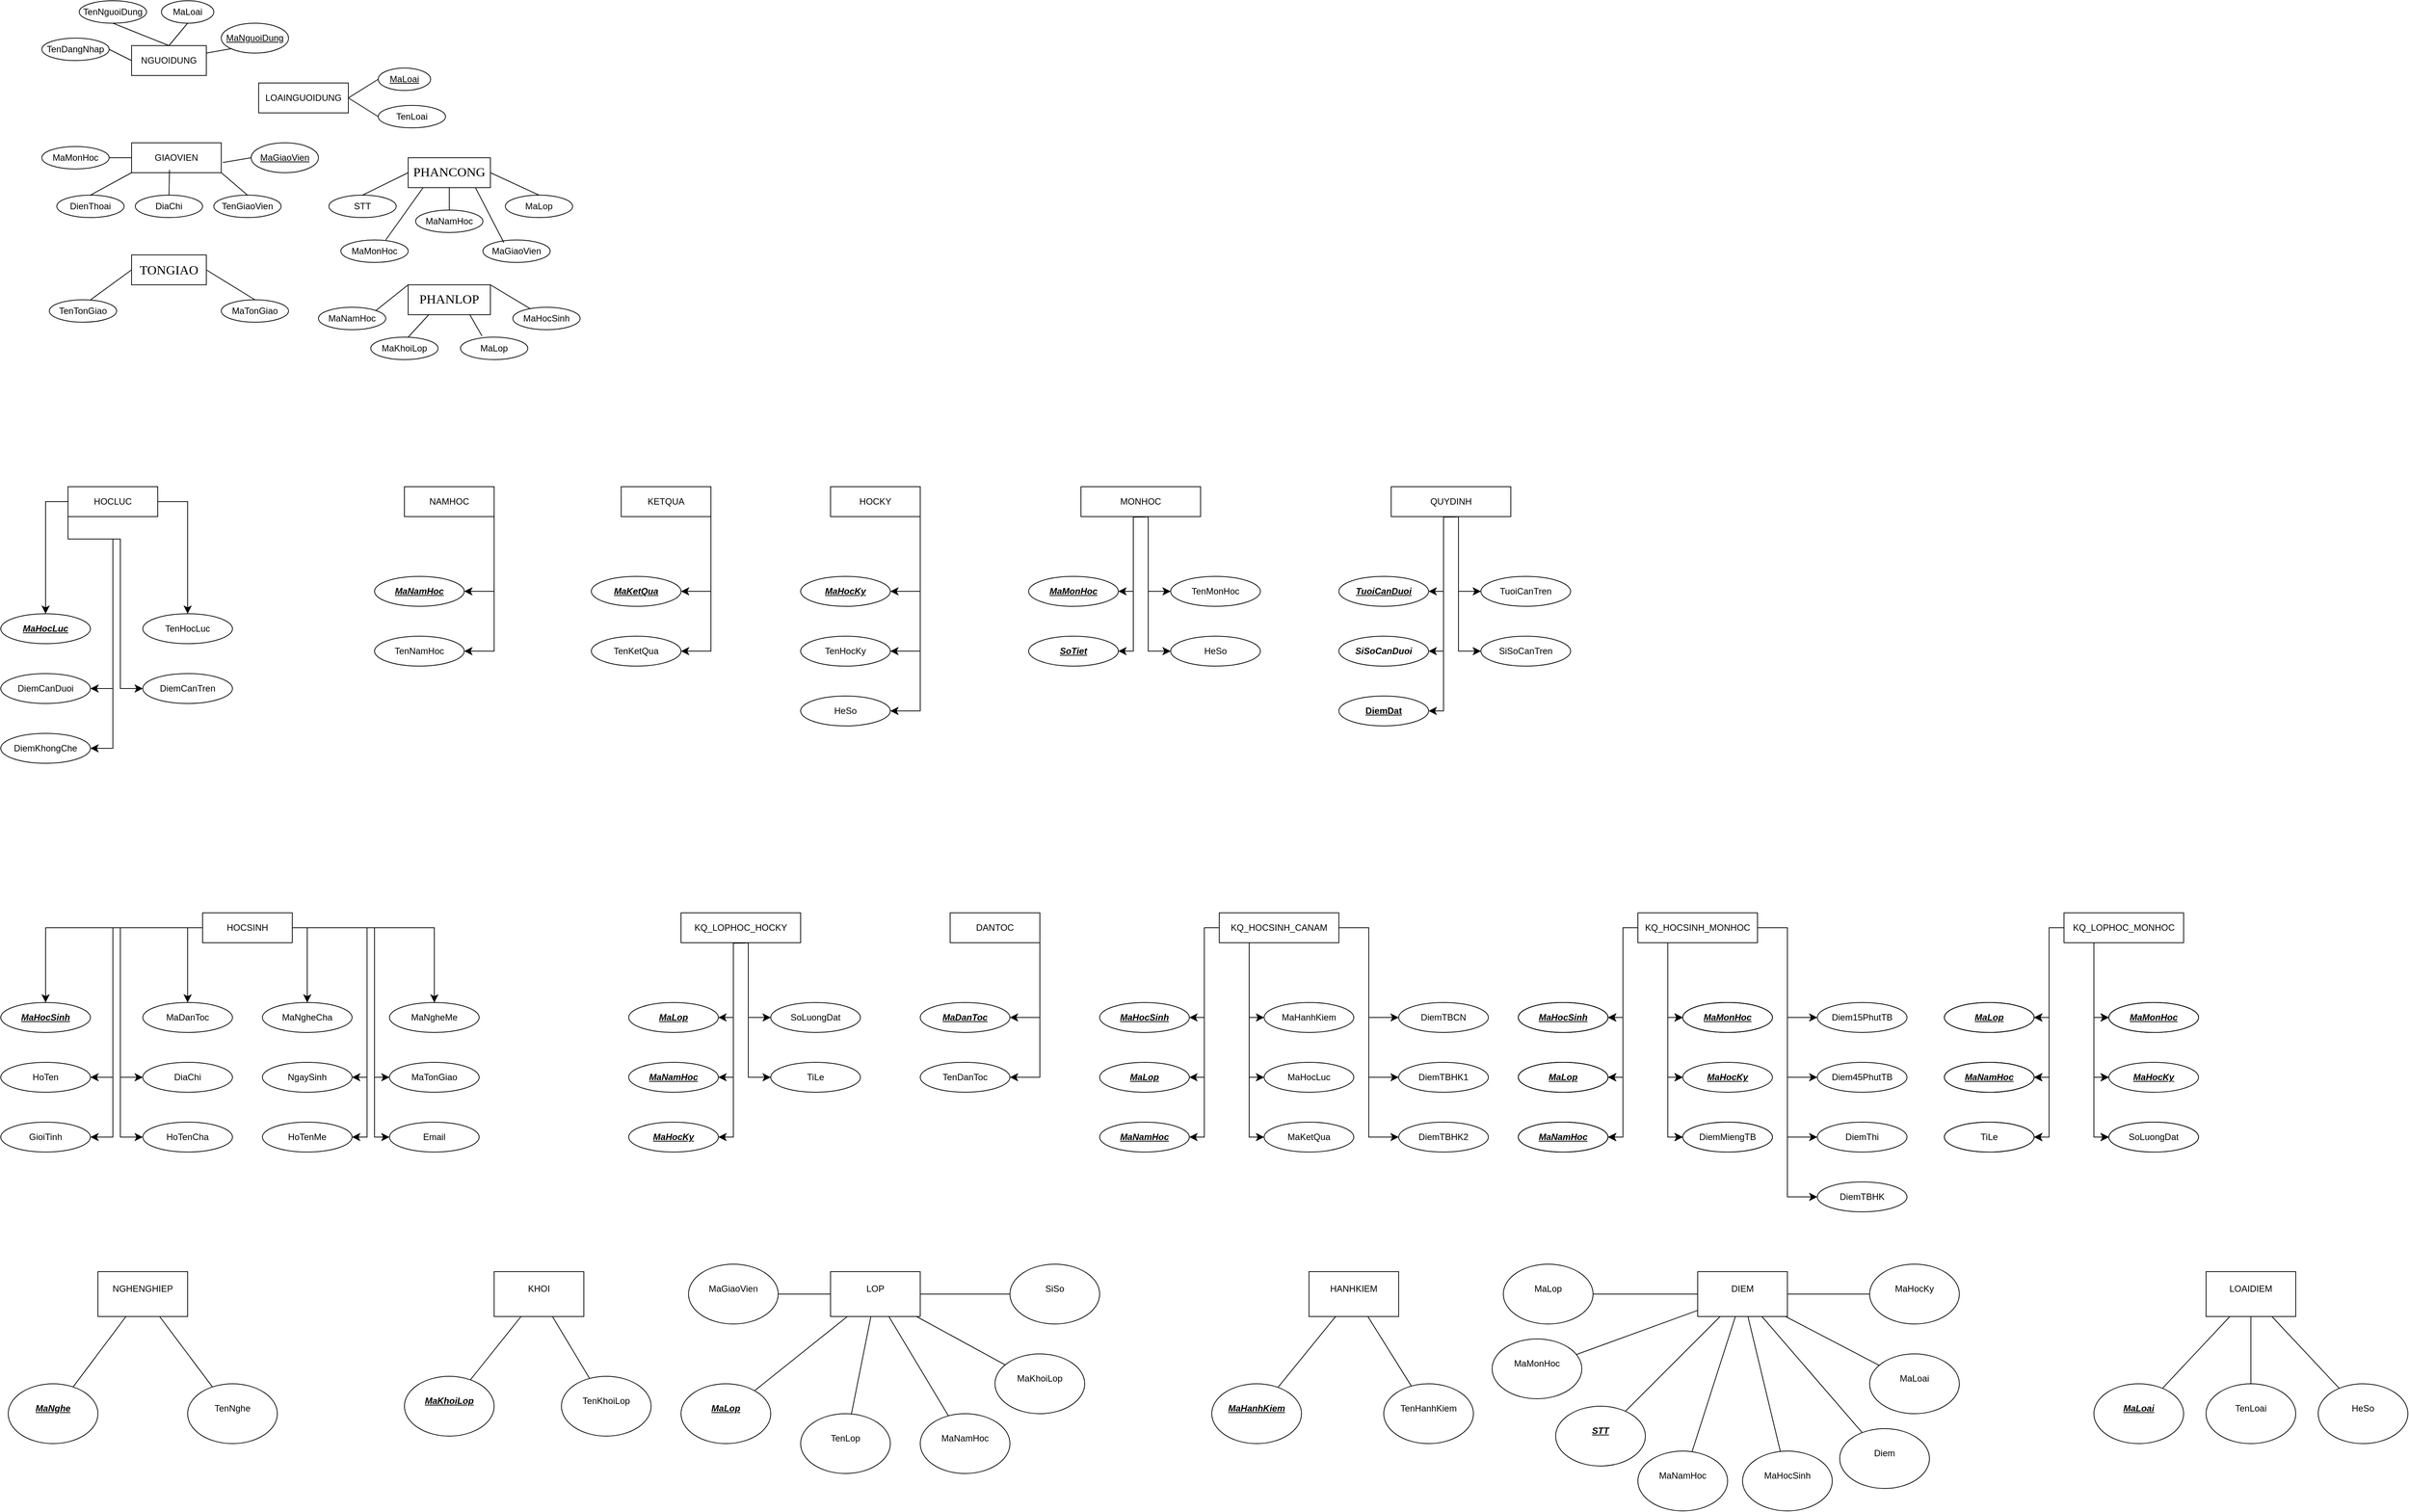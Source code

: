<mxfile>
    <diagram id="qn-IENBSOCaLbvW9I9Vj" name="ERD">
        <mxGraphModel dx="1164" dy="1708" grid="1" gridSize="10" guides="1" tooltips="1" connect="1" arrows="1" fold="1" page="1" pageScale="1" pageWidth="850" pageHeight="1100" math="0" shadow="0">
            <root>
                <mxCell id="0"/>
                <mxCell id="1" parent="0"/>
                <mxCell id="2" value="KQ_HOCSINH_CANAM" style="rounded=0;whiteSpace=wrap;html=1;" parent="1" vertex="1">
                    <mxGeometry x="1640" y="600" width="160" height="40" as="geometry"/>
                </mxCell>
                <mxCell id="3" value="KQ_LOPHOC_HOCKY" style="rounded=0;whiteSpace=wrap;html=1;" parent="1" vertex="1">
                    <mxGeometry x="920" y="600" width="160" height="40" as="geometry"/>
                </mxCell>
                <mxCell id="6" value="DANTOC" style="rounded=0;whiteSpace=wrap;html=1;" parent="1" vertex="1">
                    <mxGeometry x="1280" y="600" width="120" height="40" as="geometry"/>
                </mxCell>
                <mxCell id="7" value="HOCSINH" style="rounded=0;whiteSpace=wrap;html=1;" parent="1" vertex="1">
                    <mxGeometry x="280" y="600" width="120" height="40" as="geometry"/>
                </mxCell>
                <mxCell id="8" value="MaHocSinh" style="ellipse;whiteSpace=wrap;html=1;fontStyle=7" parent="1" vertex="1">
                    <mxGeometry x="10" y="720" width="120" height="40" as="geometry"/>
                </mxCell>
                <mxCell id="10" value="HoTen" style="ellipse;whiteSpace=wrap;html=1;" parent="1" vertex="1">
                    <mxGeometry x="10" y="800" width="120" height="40" as="geometry"/>
                </mxCell>
                <mxCell id="11" value="GioiTinh" style="ellipse;whiteSpace=wrap;html=1;" parent="1" vertex="1">
                    <mxGeometry x="10" y="880" width="120" height="40" as="geometry"/>
                </mxCell>
                <mxCell id="12" value="NgaySinh" style="ellipse;whiteSpace=wrap;html=1;" parent="1" vertex="1">
                    <mxGeometry x="360" y="800" width="120" height="40" as="geometry"/>
                </mxCell>
                <mxCell id="13" value="DiaChi" style="ellipse;whiteSpace=wrap;html=1;" parent="1" vertex="1">
                    <mxGeometry x="200" y="800" width="120" height="40" as="geometry"/>
                </mxCell>
                <mxCell id="14" value="HoTenCha" style="ellipse;whiteSpace=wrap;html=1;" parent="1" vertex="1">
                    <mxGeometry x="200" y="880" width="120" height="40" as="geometry"/>
                </mxCell>
                <mxCell id="15" value="HoTenMe" style="ellipse;whiteSpace=wrap;html=1;" parent="1" vertex="1">
                    <mxGeometry x="360" y="880" width="120" height="40" as="geometry"/>
                </mxCell>
                <mxCell id="16" value="MaNgheMe" style="ellipse;whiteSpace=wrap;html=1;" parent="1" vertex="1">
                    <mxGeometry x="530" y="720" width="120" height="40" as="geometry"/>
                </mxCell>
                <mxCell id="17" value="MaNgheCha" style="ellipse;whiteSpace=wrap;html=1;" parent="1" vertex="1">
                    <mxGeometry x="360" y="720" width="120" height="40" as="geometry"/>
                </mxCell>
                <mxCell id="18" value="MaDanToc" style="ellipse;whiteSpace=wrap;html=1;" parent="1" vertex="1">
                    <mxGeometry x="200" y="720" width="120" height="40" as="geometry"/>
                </mxCell>
                <mxCell id="19" value="Email" style="ellipse;whiteSpace=wrap;html=1;" parent="1" vertex="1">
                    <mxGeometry x="530" y="880" width="120" height="40" as="geometry"/>
                </mxCell>
                <mxCell id="20" value="MaTonGiao" style="ellipse;whiteSpace=wrap;html=1;" parent="1" vertex="1">
                    <mxGeometry x="530" y="800" width="120" height="40" as="geometry"/>
                </mxCell>
                <mxCell id="26" value="" style="edgeStyle=segmentEdgeStyle;endArrow=classic;html=1;curved=0;rounded=0;endSize=8;startSize=8;entryX=0.5;entryY=0;entryDx=0;entryDy=0;exitX=0;exitY=0.5;exitDx=0;exitDy=0;" parent="1" source="7" target="18" edge="1">
                    <mxGeometry width="50" height="50" relative="1" as="geometry">
                        <mxPoint x="520" y="720" as="sourcePoint"/>
                        <mxPoint x="360" y="660" as="targetPoint"/>
                    </mxGeometry>
                </mxCell>
                <mxCell id="27" value="" style="edgeStyle=segmentEdgeStyle;endArrow=classic;html=1;curved=0;rounded=0;endSize=8;startSize=8;entryX=0.5;entryY=0;entryDx=0;entryDy=0;exitX=1;exitY=0.5;exitDx=0;exitDy=0;" parent="1" source="7" target="17" edge="1">
                    <mxGeometry width="50" height="50" relative="1" as="geometry">
                        <mxPoint x="290" y="630" as="sourcePoint"/>
                        <mxPoint x="270" y="730" as="targetPoint"/>
                    </mxGeometry>
                </mxCell>
                <mxCell id="28" value="" style="edgeStyle=segmentEdgeStyle;endArrow=classic;html=1;curved=0;rounded=0;endSize=8;startSize=8;entryX=0.5;entryY=0;entryDx=0;entryDy=0;exitX=1;exitY=0.5;exitDx=0;exitDy=0;" parent="1" source="7" target="16" edge="1">
                    <mxGeometry width="50" height="50" relative="1" as="geometry">
                        <mxPoint x="410" y="630" as="sourcePoint"/>
                        <mxPoint x="430" y="730" as="targetPoint"/>
                    </mxGeometry>
                </mxCell>
                <mxCell id="29" value="" style="edgeStyle=segmentEdgeStyle;endArrow=classic;html=1;curved=0;rounded=0;endSize=8;startSize=8;exitX=0;exitY=0.5;exitDx=0;exitDy=0;" parent="1" source="7" target="8" edge="1">
                    <mxGeometry width="50" height="50" relative="1" as="geometry">
                        <mxPoint x="290" y="630" as="sourcePoint"/>
                        <mxPoint x="270" y="730" as="targetPoint"/>
                    </mxGeometry>
                </mxCell>
                <mxCell id="30" value="" style="edgeStyle=segmentEdgeStyle;endArrow=classic;html=1;curved=0;rounded=0;endSize=8;startSize=8;exitX=0;exitY=0.5;exitDx=0;exitDy=0;entryX=0;entryY=0.5;entryDx=0;entryDy=0;" parent="1" source="7" target="13" edge="1">
                    <mxGeometry width="50" height="50" relative="1" as="geometry">
                        <mxPoint x="290" y="630" as="sourcePoint"/>
                        <mxPoint x="110" y="730" as="targetPoint"/>
                        <Array as="points">
                            <mxPoint x="170" y="620"/>
                            <mxPoint x="170" y="820"/>
                        </Array>
                    </mxGeometry>
                </mxCell>
                <mxCell id="32" value="" style="edgeStyle=segmentEdgeStyle;endArrow=classic;html=1;curved=0;rounded=0;endSize=8;startSize=8;exitX=0;exitY=0.5;exitDx=0;exitDy=0;entryX=0;entryY=0.5;entryDx=0;entryDy=0;" parent="1" source="7" target="14" edge="1">
                    <mxGeometry width="50" height="50" relative="1" as="geometry">
                        <mxPoint x="259.92" y="600" as="sourcePoint"/>
                        <mxPoint x="179.92" y="800" as="targetPoint"/>
                        <Array as="points">
                            <mxPoint x="170" y="620"/>
                            <mxPoint x="170" y="900"/>
                        </Array>
                    </mxGeometry>
                </mxCell>
                <mxCell id="33" value="" style="edgeStyle=segmentEdgeStyle;endArrow=classic;html=1;curved=0;rounded=0;endSize=8;startSize=8;exitX=0;exitY=0.5;exitDx=0;exitDy=0;entryX=1;entryY=0.5;entryDx=0;entryDy=0;" parent="1" source="7" target="11" edge="1">
                    <mxGeometry width="50" height="50" relative="1" as="geometry">
                        <mxPoint x="290" y="620" as="sourcePoint"/>
                        <mxPoint x="220" y="910" as="targetPoint"/>
                        <Array as="points">
                            <mxPoint x="160" y="620"/>
                            <mxPoint x="160" y="900"/>
                        </Array>
                    </mxGeometry>
                </mxCell>
                <mxCell id="34" value="" style="edgeStyle=segmentEdgeStyle;endArrow=classic;html=1;curved=0;rounded=0;endSize=8;startSize=8;entryX=1;entryY=0.5;entryDx=0;entryDy=0;exitX=0;exitY=0.5;exitDx=0;exitDy=0;" parent="1" source="7" target="10" edge="1">
                    <mxGeometry width="50" height="50" relative="1" as="geometry">
                        <mxPoint x="290" y="620" as="sourcePoint"/>
                        <mxPoint x="140" y="910" as="targetPoint"/>
                        <Array as="points">
                            <mxPoint x="160" y="620"/>
                            <mxPoint x="160" y="820"/>
                        </Array>
                    </mxGeometry>
                </mxCell>
                <mxCell id="35" value="" style="edgeStyle=segmentEdgeStyle;endArrow=classic;html=1;curved=0;rounded=0;endSize=8;startSize=8;entryX=1;entryY=0.5;entryDx=0;entryDy=0;exitX=1;exitY=0.5;exitDx=0;exitDy=0;" parent="1" source="7" target="12" edge="1">
                    <mxGeometry width="50" height="50" relative="1" as="geometry">
                        <mxPoint x="410" y="630" as="sourcePoint"/>
                        <mxPoint x="430" y="730" as="targetPoint"/>
                        <Array as="points">
                            <mxPoint x="500" y="620"/>
                            <mxPoint x="500" y="820"/>
                        </Array>
                    </mxGeometry>
                </mxCell>
                <mxCell id="37" value="" style="edgeStyle=segmentEdgeStyle;endArrow=classic;html=1;curved=0;rounded=0;endSize=8;startSize=8;entryX=1;entryY=0.5;entryDx=0;entryDy=0;exitX=1;exitY=0.5;exitDx=0;exitDy=0;" parent="1" source="7" target="15" edge="1">
                    <mxGeometry width="50" height="50" relative="1" as="geometry">
                        <mxPoint x="410" y="630" as="sourcePoint"/>
                        <mxPoint x="490.0" y="750" as="targetPoint"/>
                        <Array as="points">
                            <mxPoint x="500" y="620"/>
                            <mxPoint x="500" y="900"/>
                        </Array>
                    </mxGeometry>
                </mxCell>
                <mxCell id="39" value="" style="edgeStyle=segmentEdgeStyle;endArrow=classic;html=1;curved=0;rounded=0;endSize=8;startSize=8;entryX=0;entryY=0.5;entryDx=0;entryDy=0;exitX=1;exitY=0.5;exitDx=0;exitDy=0;" parent="1" source="7" target="19" edge="1">
                    <mxGeometry width="50" height="50" relative="1" as="geometry">
                        <mxPoint x="410" y="630" as="sourcePoint"/>
                        <mxPoint x="490.0" y="910" as="targetPoint"/>
                        <Array as="points">
                            <mxPoint x="510" y="620"/>
                            <mxPoint x="510" y="900"/>
                        </Array>
                    </mxGeometry>
                </mxCell>
                <mxCell id="40" value="" style="edgeStyle=segmentEdgeStyle;endArrow=classic;html=1;curved=0;rounded=0;endSize=8;startSize=8;entryX=0;entryY=0.5;entryDx=0;entryDy=0;exitX=1;exitY=0.5;exitDx=0;exitDy=0;" parent="1" source="7" target="20" edge="1">
                    <mxGeometry width="50" height="50" relative="1" as="geometry">
                        <mxPoint x="410" y="630" as="sourcePoint"/>
                        <mxPoint x="540.0" y="910" as="targetPoint"/>
                        <Array as="points">
                            <mxPoint x="510" y="620"/>
                            <mxPoint x="510" y="820"/>
                        </Array>
                    </mxGeometry>
                </mxCell>
                <mxCell id="42" value="MaLop" style="ellipse;whiteSpace=wrap;html=1;fontStyle=7" parent="1" vertex="1">
                    <mxGeometry x="850" y="720" width="120" height="40" as="geometry"/>
                </mxCell>
                <mxCell id="43" value="MaNamHoc" style="ellipse;whiteSpace=wrap;html=1;fontStyle=7" parent="1" vertex="1">
                    <mxGeometry x="850" y="800" width="120" height="40" as="geometry"/>
                </mxCell>
                <mxCell id="44" value="MaHocKy" style="ellipse;whiteSpace=wrap;html=1;fontStyle=7" parent="1" vertex="1">
                    <mxGeometry x="850" y="880" width="120" height="40" as="geometry"/>
                </mxCell>
                <mxCell id="45" value="SoLuongDat" style="ellipse;whiteSpace=wrap;html=1;" parent="1" vertex="1">
                    <mxGeometry x="1040" y="720" width="120" height="40" as="geometry"/>
                </mxCell>
                <mxCell id="46" value="TiLe" style="ellipse;whiteSpace=wrap;html=1;" parent="1" vertex="1">
                    <mxGeometry x="1040" y="800" width="120" height="40" as="geometry"/>
                </mxCell>
                <mxCell id="47" value="" style="edgeStyle=segmentEdgeStyle;endArrow=classic;html=1;curved=0;rounded=0;endSize=8;startSize=8;exitX=0.534;exitY=1.003;exitDx=0;exitDy=0;entryX=0;entryY=0.5;entryDx=0;entryDy=0;exitPerimeter=0;" parent="1" source="3" target="45" edge="1">
                    <mxGeometry width="50" height="50" relative="1" as="geometry">
                        <mxPoint x="840.0" y="710" as="sourcePoint"/>
                        <mxPoint x="1035" y="750" as="targetPoint"/>
                        <Array as="points">
                            <mxPoint x="1010" y="640"/>
                            <mxPoint x="1010" y="740"/>
                        </Array>
                    </mxGeometry>
                </mxCell>
                <mxCell id="48" value="" style="edgeStyle=segmentEdgeStyle;endArrow=classic;html=1;curved=0;rounded=0;endSize=8;startSize=8;exitX=0.533;exitY=1.008;exitDx=0;exitDy=0;entryX=1;entryY=0.5;entryDx=0;entryDy=0;exitPerimeter=0;" parent="1" source="3" target="42" edge="1">
                    <mxGeometry width="50" height="50" relative="1" as="geometry">
                        <mxPoint x="1005" y="650" as="sourcePoint"/>
                        <mxPoint x="1050.0" y="750" as="targetPoint"/>
                        <Array as="points">
                            <mxPoint x="990" y="640"/>
                            <mxPoint x="990" y="740"/>
                        </Array>
                    </mxGeometry>
                </mxCell>
                <mxCell id="49" value="" style="edgeStyle=segmentEdgeStyle;endArrow=classic;html=1;curved=0;rounded=0;endSize=8;startSize=8;exitX=0.538;exitY=1.014;exitDx=0;exitDy=0;entryX=1;entryY=0.5;entryDx=0;entryDy=0;exitPerimeter=0;" parent="1" source="3" target="43" edge="1">
                    <mxGeometry width="50" height="50" relative="1" as="geometry">
                        <mxPoint x="1009.95" y="650.32" as="sourcePoint"/>
                        <mxPoint x="980" y="750" as="targetPoint"/>
                        <Array as="points">
                            <mxPoint x="990" y="641"/>
                            <mxPoint x="990" y="820"/>
                        </Array>
                    </mxGeometry>
                </mxCell>
                <mxCell id="50" value="" style="edgeStyle=segmentEdgeStyle;endArrow=classic;html=1;curved=0;rounded=0;endSize=8;startSize=8;exitX=0.538;exitY=1.006;exitDx=0;exitDy=0;entryX=0;entryY=0.5;entryDx=0;entryDy=0;exitPerimeter=0;" parent="1" source="3" target="46" edge="1">
                    <mxGeometry width="50" height="50" relative="1" as="geometry">
                        <mxPoint x="1010.7" y="650.56" as="sourcePoint"/>
                        <mxPoint x="980" y="830" as="targetPoint"/>
                        <Array as="points">
                            <mxPoint x="1010" y="640"/>
                            <mxPoint x="1010" y="820"/>
                        </Array>
                    </mxGeometry>
                </mxCell>
                <mxCell id="51" value="" style="edgeStyle=segmentEdgeStyle;endArrow=classic;html=1;curved=0;rounded=0;endSize=8;startSize=8;entryX=1;entryY=0.5;entryDx=0;entryDy=0;" parent="1" target="44" edge="1">
                    <mxGeometry width="50" height="50" relative="1" as="geometry">
                        <mxPoint x="990" y="650" as="sourcePoint"/>
                        <mxPoint x="980" y="830" as="targetPoint"/>
                        <Array as="points">
                            <mxPoint x="990" y="651"/>
                            <mxPoint x="990" y="900"/>
                        </Array>
                    </mxGeometry>
                </mxCell>
                <mxCell id="ozZKKgz56phCd97yd1cv-52" value="MaDanToc" style="ellipse;whiteSpace=wrap;html=1;fontStyle=7" parent="1" vertex="1">
                    <mxGeometry x="1240" y="720" width="120" height="40" as="geometry"/>
                </mxCell>
                <mxCell id="ozZKKgz56phCd97yd1cv-53" value="TenDanToc" style="ellipse;whiteSpace=wrap;html=1;" parent="1" vertex="1">
                    <mxGeometry x="1240" y="800" width="120" height="40" as="geometry"/>
                </mxCell>
                <mxCell id="ozZKKgz56phCd97yd1cv-54" value="" style="edgeStyle=segmentEdgeStyle;endArrow=classic;html=1;curved=0;rounded=0;endSize=8;startSize=8;exitX=1;exitY=1;exitDx=0;exitDy=0;entryX=1;entryY=0.5;entryDx=0;entryDy=0;" parent="1" source="6" target="ozZKKgz56phCd97yd1cv-53" edge="1">
                    <mxGeometry width="50" height="50" relative="1" as="geometry">
                        <mxPoint x="1450.0" y="700.24" as="sourcePoint"/>
                        <mxPoint x="1489.3" y="880" as="targetPoint"/>
                        <Array as="points">
                            <mxPoint x="1400" y="820"/>
                        </Array>
                    </mxGeometry>
                </mxCell>
                <mxCell id="ozZKKgz56phCd97yd1cv-55" value="" style="edgeStyle=segmentEdgeStyle;endArrow=classic;html=1;curved=0;rounded=0;endSize=8;startSize=8;exitX=1;exitY=1;exitDx=0;exitDy=0;entryX=1;entryY=0.5;entryDx=0;entryDy=0;" parent="1" source="6" target="ozZKKgz56phCd97yd1cv-52" edge="1">
                    <mxGeometry width="50" height="50" relative="1" as="geometry">
                        <mxPoint x="1410" y="560.0" as="sourcePoint"/>
                        <mxPoint x="1370" y="740" as="targetPoint"/>
                        <Array as="points">
                            <mxPoint x="1400" y="740"/>
                        </Array>
                    </mxGeometry>
                </mxCell>
                <mxCell id="ozZKKgz56phCd97yd1cv-59" value="MaHocSinh" style="ellipse;whiteSpace=wrap;html=1;fontStyle=7" parent="1" vertex="1">
                    <mxGeometry x="1480" y="720" width="120" height="40" as="geometry"/>
                </mxCell>
                <mxCell id="ozZKKgz56phCd97yd1cv-60" value="MaLop" style="ellipse;whiteSpace=wrap;html=1;fontStyle=7" parent="1" vertex="1">
                    <mxGeometry x="1480" y="800" width="120" height="40" as="geometry"/>
                </mxCell>
                <mxCell id="ozZKKgz56phCd97yd1cv-61" value="MaNamHoc" style="ellipse;whiteSpace=wrap;html=1;fontStyle=7" parent="1" vertex="1">
                    <mxGeometry x="1480" y="880" width="120" height="40" as="geometry"/>
                </mxCell>
                <mxCell id="ozZKKgz56phCd97yd1cv-62" value="MaHocLuc" style="ellipse;whiteSpace=wrap;html=1;" parent="1" vertex="1">
                    <mxGeometry x="1700" y="800" width="120" height="40" as="geometry"/>
                </mxCell>
                <mxCell id="ozZKKgz56phCd97yd1cv-63" value="MaHanhKiem" style="ellipse;whiteSpace=wrap;html=1;" parent="1" vertex="1">
                    <mxGeometry x="1700" y="720" width="120" height="40" as="geometry"/>
                </mxCell>
                <mxCell id="ozZKKgz56phCd97yd1cv-64" value="MaKetQua" style="ellipse;whiteSpace=wrap;html=1;" parent="1" vertex="1">
                    <mxGeometry x="1700" y="880" width="120" height="40" as="geometry"/>
                </mxCell>
                <mxCell id="ozZKKgz56phCd97yd1cv-65" value="DiemTBHK1" style="ellipse;whiteSpace=wrap;html=1;" parent="1" vertex="1">
                    <mxGeometry x="1880" y="800" width="120" height="40" as="geometry"/>
                </mxCell>
                <mxCell id="ozZKKgz56phCd97yd1cv-66" value="DiemTBHK2" style="ellipse;whiteSpace=wrap;html=1;" parent="1" vertex="1">
                    <mxGeometry x="1880" y="880" width="120" height="40" as="geometry"/>
                </mxCell>
                <mxCell id="ozZKKgz56phCd97yd1cv-67" value="DiemTBCN" style="ellipse;whiteSpace=wrap;html=1;" parent="1" vertex="1">
                    <mxGeometry x="1880" y="720" width="120" height="40" as="geometry"/>
                </mxCell>
                <mxCell id="ozZKKgz56phCd97yd1cv-69" value="" style="edgeStyle=segmentEdgeStyle;endArrow=classic;html=1;curved=0;rounded=0;endSize=8;startSize=8;exitX=0;exitY=0.5;exitDx=0;exitDy=0;entryX=1;entryY=0.5;entryDx=0;entryDy=0;" parent="1" source="2" target="ozZKKgz56phCd97yd1cv-59" edge="1">
                    <mxGeometry width="50" height="50" relative="1" as="geometry">
                        <mxPoint x="1510" y="870" as="sourcePoint"/>
                        <mxPoint x="1560" y="820" as="targetPoint"/>
                        <Array as="points">
                            <mxPoint x="1620" y="620"/>
                            <mxPoint x="1620" y="740"/>
                        </Array>
                    </mxGeometry>
                </mxCell>
                <mxCell id="ozZKKgz56phCd97yd1cv-70" value="" style="edgeStyle=segmentEdgeStyle;endArrow=classic;html=1;curved=0;rounded=0;endSize=8;startSize=8;exitX=0;exitY=0.5;exitDx=0;exitDy=0;entryX=1;entryY=0.5;entryDx=0;entryDy=0;" parent="1" source="2" target="ozZKKgz56phCd97yd1cv-60" edge="1">
                    <mxGeometry width="50" height="50" relative="1" as="geometry">
                        <mxPoint x="1650" y="630" as="sourcePoint"/>
                        <mxPoint x="1610.0" y="750" as="targetPoint"/>
                        <Array as="points">
                            <mxPoint x="1620" y="620"/>
                            <mxPoint x="1620" y="820"/>
                        </Array>
                    </mxGeometry>
                </mxCell>
                <mxCell id="ozZKKgz56phCd97yd1cv-71" value="" style="edgeStyle=segmentEdgeStyle;endArrow=classic;html=1;curved=0;rounded=0;endSize=8;startSize=8;entryX=1;entryY=0.5;entryDx=0;entryDy=0;" parent="1" target="ozZKKgz56phCd97yd1cv-61" edge="1">
                    <mxGeometry width="50" height="50" relative="1" as="geometry">
                        <mxPoint x="1640" y="620" as="sourcePoint"/>
                        <mxPoint x="1610" y="900" as="targetPoint"/>
                        <Array as="points">
                            <mxPoint x="1620" y="620"/>
                            <mxPoint x="1620" y="900"/>
                        </Array>
                    </mxGeometry>
                </mxCell>
                <mxCell id="ozZKKgz56phCd97yd1cv-72" value="" style="edgeStyle=segmentEdgeStyle;endArrow=classic;html=1;curved=0;rounded=0;endSize=8;startSize=8;entryX=0;entryY=0.5;entryDx=0;entryDy=0;" parent="1" target="ozZKKgz56phCd97yd1cv-63" edge="1">
                    <mxGeometry width="50" height="50" relative="1" as="geometry">
                        <mxPoint x="1680" y="640" as="sourcePoint"/>
                        <mxPoint x="1720" y="730" as="targetPoint"/>
                        <Array as="points">
                            <mxPoint x="1680" y="740"/>
                        </Array>
                    </mxGeometry>
                </mxCell>
                <mxCell id="ozZKKgz56phCd97yd1cv-73" value="" style="edgeStyle=segmentEdgeStyle;endArrow=classic;html=1;curved=0;rounded=0;endSize=8;startSize=8;entryX=0;entryY=0.5;entryDx=0;entryDy=0;exitX=0.25;exitY=1;exitDx=0;exitDy=0;" parent="1" source="2" target="ozZKKgz56phCd97yd1cv-62" edge="1">
                    <mxGeometry width="50" height="50" relative="1" as="geometry">
                        <mxPoint x="1670" y="640" as="sourcePoint"/>
                        <mxPoint x="1710" y="750" as="targetPoint"/>
                        <Array as="points">
                            <mxPoint x="1680" y="820"/>
                        </Array>
                    </mxGeometry>
                </mxCell>
                <mxCell id="ozZKKgz56phCd97yd1cv-74" value="" style="edgeStyle=segmentEdgeStyle;endArrow=classic;html=1;curved=0;rounded=0;endSize=8;startSize=8;entryX=0;entryY=0.5;entryDx=0;entryDy=0;exitX=0.25;exitY=1;exitDx=0;exitDy=0;" parent="1" source="2" target="ozZKKgz56phCd97yd1cv-64" edge="1">
                    <mxGeometry width="50" height="50" relative="1" as="geometry">
                        <mxPoint x="1670" y="640" as="sourcePoint"/>
                        <mxPoint x="1710" y="830" as="targetPoint"/>
                        <Array as="points">
                            <mxPoint x="1680" y="900"/>
                        </Array>
                    </mxGeometry>
                </mxCell>
                <mxCell id="ozZKKgz56phCd97yd1cv-75" value="" style="edgeStyle=segmentEdgeStyle;endArrow=classic;html=1;curved=0;rounded=0;endSize=8;startSize=8;entryX=0;entryY=0.5;entryDx=0;entryDy=0;exitX=1;exitY=0.5;exitDx=0;exitDy=0;" parent="1" source="2" target="ozZKKgz56phCd97yd1cv-67" edge="1">
                    <mxGeometry width="50" height="50" relative="1" as="geometry">
                        <mxPoint x="1690" y="650" as="sourcePoint"/>
                        <mxPoint x="1710" y="910" as="targetPoint"/>
                        <Array as="points">
                            <mxPoint x="1840" y="620"/>
                            <mxPoint x="1840" y="740"/>
                        </Array>
                    </mxGeometry>
                </mxCell>
                <mxCell id="ozZKKgz56phCd97yd1cv-76" value="" style="edgeStyle=segmentEdgeStyle;endArrow=classic;html=1;curved=0;rounded=0;endSize=8;startSize=8;entryX=0;entryY=0.5;entryDx=0;entryDy=0;exitX=1;exitY=0.5;exitDx=0;exitDy=0;" parent="1" source="2" target="ozZKKgz56phCd97yd1cv-65" edge="1">
                    <mxGeometry width="50" height="50" relative="1" as="geometry">
                        <mxPoint x="1810" y="630" as="sourcePoint"/>
                        <mxPoint x="1890" y="750" as="targetPoint"/>
                        <Array as="points">
                            <mxPoint x="1840" y="620"/>
                            <mxPoint x="1840" y="820"/>
                        </Array>
                    </mxGeometry>
                </mxCell>
                <mxCell id="ozZKKgz56phCd97yd1cv-77" value="" style="edgeStyle=segmentEdgeStyle;endArrow=classic;html=1;curved=0;rounded=0;endSize=8;startSize=8;entryX=0;entryY=0.5;entryDx=0;entryDy=0;exitX=1;exitY=0.5;exitDx=0;exitDy=0;" parent="1" source="2" target="ozZKKgz56phCd97yd1cv-66" edge="1">
                    <mxGeometry width="50" height="50" relative="1" as="geometry">
                        <mxPoint x="1800" y="710" as="sourcePoint"/>
                        <mxPoint x="1880" y="910" as="targetPoint"/>
                        <Array as="points">
                            <mxPoint x="1840" y="620"/>
                            <mxPoint x="1840" y="900"/>
                        </Array>
                    </mxGeometry>
                </mxCell>
                <mxCell id="ozZKKgz56phCd97yd1cv-96" value="KQ_HOCSINH_MONHOC" style="rounded=0;whiteSpace=wrap;html=1;" parent="1" vertex="1">
                    <mxGeometry x="2200" y="600" width="160" height="40" as="geometry"/>
                </mxCell>
                <mxCell id="ozZKKgz56phCd97yd1cv-97" value="MaHocSinh" style="ellipse;whiteSpace=wrap;html=1;" parent="1" vertex="1">
                    <mxGeometry x="2040" y="720" width="120" height="40" as="geometry"/>
                </mxCell>
                <mxCell id="ozZKKgz56phCd97yd1cv-98" value="MaLop" style="ellipse;whiteSpace=wrap;html=1;" parent="1" vertex="1">
                    <mxGeometry x="2040" y="800" width="120" height="40" as="geometry"/>
                </mxCell>
                <mxCell id="ozZKKgz56phCd97yd1cv-99" value="MaNamHoc" style="ellipse;whiteSpace=wrap;html=1;" parent="1" vertex="1">
                    <mxGeometry x="2040" y="880" width="120" height="40" as="geometry"/>
                </mxCell>
                <mxCell id="ozZKKgz56phCd97yd1cv-100" value="MaHocKy" style="ellipse;whiteSpace=wrap;html=1;fontStyle=7" parent="1" vertex="1">
                    <mxGeometry x="2260" y="800" width="120" height="40" as="geometry"/>
                </mxCell>
                <mxCell id="ozZKKgz56phCd97yd1cv-101" value="MaMonHoc" style="ellipse;whiteSpace=wrap;html=1;" parent="1" vertex="1">
                    <mxGeometry x="2260" y="720" width="120" height="40" as="geometry"/>
                </mxCell>
                <mxCell id="ozZKKgz56phCd97yd1cv-102" value="DiemMiengTB" style="ellipse;whiteSpace=wrap;html=1;" parent="1" vertex="1">
                    <mxGeometry x="2260" y="880" width="120" height="40" as="geometry"/>
                </mxCell>
                <mxCell id="ozZKKgz56phCd97yd1cv-103" value="Diem45PhutTB" style="ellipse;whiteSpace=wrap;html=1;" parent="1" vertex="1">
                    <mxGeometry x="2440" y="800" width="120" height="40" as="geometry"/>
                </mxCell>
                <mxCell id="ozZKKgz56phCd97yd1cv-104" value="DiemThi" style="ellipse;whiteSpace=wrap;html=1;" parent="1" vertex="1">
                    <mxGeometry x="2440" y="880" width="120" height="40" as="geometry"/>
                </mxCell>
                <mxCell id="ozZKKgz56phCd97yd1cv-105" value="Diem15PhutTB" style="ellipse;whiteSpace=wrap;html=1;" parent="1" vertex="1">
                    <mxGeometry x="2440" y="720" width="120" height="40" as="geometry"/>
                </mxCell>
                <mxCell id="ozZKKgz56phCd97yd1cv-106" value="" style="edgeStyle=segmentEdgeStyle;endArrow=classic;html=1;curved=0;rounded=0;endSize=8;startSize=8;exitX=0;exitY=0.5;exitDx=0;exitDy=0;entryX=1;entryY=0.5;entryDx=0;entryDy=0;" parent="1" source="ozZKKgz56phCd97yd1cv-96" target="ozZKKgz56phCd97yd1cv-97" edge="1">
                    <mxGeometry width="50" height="50" relative="1" as="geometry">
                        <mxPoint x="2070" y="870" as="sourcePoint"/>
                        <mxPoint x="2120" y="820" as="targetPoint"/>
                        <Array as="points">
                            <mxPoint x="2180" y="620"/>
                            <mxPoint x="2180" y="740"/>
                        </Array>
                    </mxGeometry>
                </mxCell>
                <mxCell id="ozZKKgz56phCd97yd1cv-107" value="" style="edgeStyle=segmentEdgeStyle;endArrow=classic;html=1;curved=0;rounded=0;endSize=8;startSize=8;exitX=0;exitY=0.5;exitDx=0;exitDy=0;entryX=1;entryY=0.5;entryDx=0;entryDy=0;" parent="1" source="ozZKKgz56phCd97yd1cv-96" target="ozZKKgz56phCd97yd1cv-98" edge="1">
                    <mxGeometry width="50" height="50" relative="1" as="geometry">
                        <mxPoint x="2210" y="630" as="sourcePoint"/>
                        <mxPoint x="2170.0" y="750" as="targetPoint"/>
                        <Array as="points">
                            <mxPoint x="2180" y="620"/>
                            <mxPoint x="2180" y="820"/>
                        </Array>
                    </mxGeometry>
                </mxCell>
                <mxCell id="ozZKKgz56phCd97yd1cv-108" value="" style="edgeStyle=segmentEdgeStyle;endArrow=classic;html=1;curved=0;rounded=0;endSize=8;startSize=8;entryX=1;entryY=0.5;entryDx=0;entryDy=0;" parent="1" target="ozZKKgz56phCd97yd1cv-99" edge="1">
                    <mxGeometry width="50" height="50" relative="1" as="geometry">
                        <mxPoint x="2200" y="620" as="sourcePoint"/>
                        <mxPoint x="2170" y="900" as="targetPoint"/>
                        <Array as="points">
                            <mxPoint x="2180" y="620"/>
                            <mxPoint x="2180" y="900"/>
                        </Array>
                    </mxGeometry>
                </mxCell>
                <mxCell id="ozZKKgz56phCd97yd1cv-109" value="" style="edgeStyle=segmentEdgeStyle;endArrow=classic;html=1;curved=0;rounded=0;endSize=8;startSize=8;entryX=0;entryY=0.5;entryDx=0;entryDy=0;" parent="1" target="ozZKKgz56phCd97yd1cv-101" edge="1">
                    <mxGeometry width="50" height="50" relative="1" as="geometry">
                        <mxPoint x="2240" y="640" as="sourcePoint"/>
                        <mxPoint x="2280" y="730" as="targetPoint"/>
                        <Array as="points">
                            <mxPoint x="2240" y="740"/>
                        </Array>
                    </mxGeometry>
                </mxCell>
                <mxCell id="ozZKKgz56phCd97yd1cv-110" value="" style="edgeStyle=segmentEdgeStyle;endArrow=classic;html=1;curved=0;rounded=0;endSize=8;startSize=8;entryX=0;entryY=0.5;entryDx=0;entryDy=0;exitX=0.25;exitY=1;exitDx=0;exitDy=0;" parent="1" source="ozZKKgz56phCd97yd1cv-96" target="ozZKKgz56phCd97yd1cv-100" edge="1">
                    <mxGeometry width="50" height="50" relative="1" as="geometry">
                        <mxPoint x="2230" y="640" as="sourcePoint"/>
                        <mxPoint x="2270" y="750" as="targetPoint"/>
                        <Array as="points">
                            <mxPoint x="2240" y="820"/>
                        </Array>
                    </mxGeometry>
                </mxCell>
                <mxCell id="ozZKKgz56phCd97yd1cv-111" value="" style="edgeStyle=segmentEdgeStyle;endArrow=classic;html=1;curved=0;rounded=0;endSize=8;startSize=8;entryX=0;entryY=0.5;entryDx=0;entryDy=0;exitX=0.25;exitY=1;exitDx=0;exitDy=0;" parent="1" source="ozZKKgz56phCd97yd1cv-96" target="ozZKKgz56phCd97yd1cv-102" edge="1">
                    <mxGeometry width="50" height="50" relative="1" as="geometry">
                        <mxPoint x="2230" y="640" as="sourcePoint"/>
                        <mxPoint x="2270" y="830" as="targetPoint"/>
                        <Array as="points">
                            <mxPoint x="2240" y="900"/>
                        </Array>
                    </mxGeometry>
                </mxCell>
                <mxCell id="ozZKKgz56phCd97yd1cv-112" value="" style="edgeStyle=segmentEdgeStyle;endArrow=classic;html=1;curved=0;rounded=0;endSize=8;startSize=8;entryX=0;entryY=0.5;entryDx=0;entryDy=0;exitX=1;exitY=0.5;exitDx=0;exitDy=0;" parent="1" source="ozZKKgz56phCd97yd1cv-96" target="ozZKKgz56phCd97yd1cv-105" edge="1">
                    <mxGeometry width="50" height="50" relative="1" as="geometry">
                        <mxPoint x="2250" y="650" as="sourcePoint"/>
                        <mxPoint x="2270" y="910" as="targetPoint"/>
                        <Array as="points">
                            <mxPoint x="2400" y="620"/>
                            <mxPoint x="2400" y="740"/>
                        </Array>
                    </mxGeometry>
                </mxCell>
                <mxCell id="ozZKKgz56phCd97yd1cv-113" value="" style="edgeStyle=segmentEdgeStyle;endArrow=classic;html=1;curved=0;rounded=0;endSize=8;startSize=8;entryX=0;entryY=0.5;entryDx=0;entryDy=0;exitX=1;exitY=0.5;exitDx=0;exitDy=0;" parent="1" source="ozZKKgz56phCd97yd1cv-96" target="ozZKKgz56phCd97yd1cv-103" edge="1">
                    <mxGeometry width="50" height="50" relative="1" as="geometry">
                        <mxPoint x="2370" y="630" as="sourcePoint"/>
                        <mxPoint x="2450" y="750" as="targetPoint"/>
                        <Array as="points">
                            <mxPoint x="2400" y="620"/>
                            <mxPoint x="2400" y="820"/>
                        </Array>
                    </mxGeometry>
                </mxCell>
                <mxCell id="ozZKKgz56phCd97yd1cv-114" value="" style="edgeStyle=segmentEdgeStyle;endArrow=classic;html=1;curved=0;rounded=0;endSize=8;startSize=8;entryX=0;entryY=0.5;entryDx=0;entryDy=0;exitX=1;exitY=0.5;exitDx=0;exitDy=0;" parent="1" source="ozZKKgz56phCd97yd1cv-96" target="ozZKKgz56phCd97yd1cv-104" edge="1">
                    <mxGeometry width="50" height="50" relative="1" as="geometry">
                        <mxPoint x="2360" y="710" as="sourcePoint"/>
                        <mxPoint x="2440" y="910" as="targetPoint"/>
                        <Array as="points">
                            <mxPoint x="2400" y="620"/>
                            <mxPoint x="2400" y="900"/>
                        </Array>
                    </mxGeometry>
                </mxCell>
                <mxCell id="ozZKKgz56phCd97yd1cv-116" value="DiemTBHK" style="ellipse;whiteSpace=wrap;html=1;" parent="1" vertex="1">
                    <mxGeometry x="2440" y="960" width="120" height="40" as="geometry"/>
                </mxCell>
                <mxCell id="ozZKKgz56phCd97yd1cv-117" value="" style="edgeStyle=segmentEdgeStyle;endArrow=classic;html=1;curved=0;rounded=0;endSize=8;startSize=8;entryX=0;entryY=0.5;entryDx=0;entryDy=0;exitX=1;exitY=0.5;exitDx=0;exitDy=0;" parent="1" source="ozZKKgz56phCd97yd1cv-96" target="ozZKKgz56phCd97yd1cv-116" edge="1">
                    <mxGeometry width="50" height="50" relative="1" as="geometry">
                        <mxPoint x="2370" y="630" as="sourcePoint"/>
                        <mxPoint x="2450" y="910.0" as="targetPoint"/>
                        <Array as="points">
                            <mxPoint x="2400" y="620"/>
                            <mxPoint x="2400" y="980"/>
                        </Array>
                    </mxGeometry>
                </mxCell>
                <mxCell id="ozZKKgz56phCd97yd1cv-118" value="KQ_HOCSINH_MONHOC" style="rounded=0;whiteSpace=wrap;html=1;" parent="1" vertex="1">
                    <mxGeometry x="2200" y="600" width="160" height="40" as="geometry"/>
                </mxCell>
                <mxCell id="ozZKKgz56phCd97yd1cv-119" value="MaHocSinh" style="ellipse;whiteSpace=wrap;html=1;" parent="1" vertex="1">
                    <mxGeometry x="2040" y="720" width="120" height="40" as="geometry"/>
                </mxCell>
                <mxCell id="ozZKKgz56phCd97yd1cv-120" value="MaLop" style="ellipse;whiteSpace=wrap;html=1;" parent="1" vertex="1">
                    <mxGeometry x="2040" y="800" width="120" height="40" as="geometry"/>
                </mxCell>
                <mxCell id="ozZKKgz56phCd97yd1cv-121" value="MaNamHoc" style="ellipse;whiteSpace=wrap;html=1;" parent="1" vertex="1">
                    <mxGeometry x="2040" y="880" width="120" height="40" as="geometry"/>
                </mxCell>
                <mxCell id="ozZKKgz56phCd97yd1cv-122" value="" style="edgeStyle=segmentEdgeStyle;endArrow=classic;html=1;curved=0;rounded=0;endSize=8;startSize=8;exitX=0;exitY=0.5;exitDx=0;exitDy=0;entryX=1;entryY=0.5;entryDx=0;entryDy=0;" parent="1" source="ozZKKgz56phCd97yd1cv-118" target="ozZKKgz56phCd97yd1cv-119" edge="1">
                    <mxGeometry width="50" height="50" relative="1" as="geometry">
                        <mxPoint x="2070" y="870" as="sourcePoint"/>
                        <mxPoint x="2120" y="820" as="targetPoint"/>
                        <Array as="points">
                            <mxPoint x="2180" y="620"/>
                            <mxPoint x="2180" y="740"/>
                        </Array>
                    </mxGeometry>
                </mxCell>
                <mxCell id="ozZKKgz56phCd97yd1cv-123" value="" style="edgeStyle=segmentEdgeStyle;endArrow=classic;html=1;curved=0;rounded=0;endSize=8;startSize=8;exitX=0;exitY=0.5;exitDx=0;exitDy=0;entryX=1;entryY=0.5;entryDx=0;entryDy=0;" parent="1" source="ozZKKgz56phCd97yd1cv-118" target="ozZKKgz56phCd97yd1cv-120" edge="1">
                    <mxGeometry width="50" height="50" relative="1" as="geometry">
                        <mxPoint x="2210" y="630" as="sourcePoint"/>
                        <mxPoint x="2170.0" y="750" as="targetPoint"/>
                        <Array as="points">
                            <mxPoint x="2180" y="620"/>
                            <mxPoint x="2180" y="820"/>
                        </Array>
                    </mxGeometry>
                </mxCell>
                <mxCell id="ozZKKgz56phCd97yd1cv-124" value="" style="edgeStyle=segmentEdgeStyle;endArrow=classic;html=1;curved=0;rounded=0;endSize=8;startSize=8;entryX=1;entryY=0.5;entryDx=0;entryDy=0;" parent="1" target="ozZKKgz56phCd97yd1cv-121" edge="1">
                    <mxGeometry width="50" height="50" relative="1" as="geometry">
                        <mxPoint x="2200" y="620" as="sourcePoint"/>
                        <mxPoint x="2170" y="900" as="targetPoint"/>
                        <Array as="points">
                            <mxPoint x="2180" y="620"/>
                            <mxPoint x="2180" y="900"/>
                        </Array>
                    </mxGeometry>
                </mxCell>
                <mxCell id="ozZKKgz56phCd97yd1cv-125" value="" style="edgeStyle=segmentEdgeStyle;endArrow=classic;html=1;curved=0;rounded=0;endSize=8;startSize=8;entryX=0;entryY=0.5;entryDx=0;entryDy=0;" parent="1" target="ozZKKgz56phCd97yd1cv-128" edge="1">
                    <mxGeometry width="50" height="50" relative="1" as="geometry">
                        <mxPoint x="2240" y="640" as="sourcePoint"/>
                        <mxPoint x="2280" y="730" as="targetPoint"/>
                        <Array as="points">
                            <mxPoint x="2240" y="740"/>
                        </Array>
                    </mxGeometry>
                </mxCell>
                <mxCell id="ozZKKgz56phCd97yd1cv-126" value="" style="edgeStyle=segmentEdgeStyle;endArrow=classic;html=1;curved=0;rounded=0;endSize=8;startSize=8;entryX=0;entryY=0.5;entryDx=0;entryDy=0;exitX=0.25;exitY=1;exitDx=0;exitDy=0;" parent="1" source="ozZKKgz56phCd97yd1cv-118" edge="1">
                    <mxGeometry width="50" height="50" relative="1" as="geometry">
                        <mxPoint x="2230" y="640" as="sourcePoint"/>
                        <mxPoint x="2260" y="820.0" as="targetPoint"/>
                        <Array as="points">
                            <mxPoint x="2240" y="820"/>
                        </Array>
                    </mxGeometry>
                </mxCell>
                <mxCell id="ozZKKgz56phCd97yd1cv-127" value="" style="edgeStyle=segmentEdgeStyle;endArrow=classic;html=1;curved=0;rounded=0;endSize=8;startSize=8;entryX=0;entryY=0.5;entryDx=0;entryDy=0;exitX=0.25;exitY=1;exitDx=0;exitDy=0;" parent="1" source="ozZKKgz56phCd97yd1cv-118" edge="1">
                    <mxGeometry width="50" height="50" relative="1" as="geometry">
                        <mxPoint x="2230" y="640" as="sourcePoint"/>
                        <mxPoint x="2260" y="900.0" as="targetPoint"/>
                        <Array as="points">
                            <mxPoint x="2240" y="900"/>
                        </Array>
                    </mxGeometry>
                </mxCell>
                <mxCell id="ozZKKgz56phCd97yd1cv-128" value="MaMonHoc" style="ellipse;whiteSpace=wrap;html=1;" parent="1" vertex="1">
                    <mxGeometry x="2260" y="720" width="120" height="40" as="geometry"/>
                </mxCell>
                <mxCell id="ozZKKgz56phCd97yd1cv-129" value="KQ_HOCSINH_MONHOC" style="rounded=0;whiteSpace=wrap;html=1;" parent="1" vertex="1">
                    <mxGeometry x="2200" y="600" width="160" height="40" as="geometry"/>
                </mxCell>
                <mxCell id="ozZKKgz56phCd97yd1cv-130" value="MaHocSinh" style="ellipse;whiteSpace=wrap;html=1;fontStyle=7" parent="1" vertex="1">
                    <mxGeometry x="2040" y="720" width="120" height="40" as="geometry"/>
                </mxCell>
                <mxCell id="ozZKKgz56phCd97yd1cv-131" value="MaLop" style="ellipse;whiteSpace=wrap;html=1;fontStyle=7" parent="1" vertex="1">
                    <mxGeometry x="2040" y="800" width="120" height="40" as="geometry"/>
                </mxCell>
                <mxCell id="ozZKKgz56phCd97yd1cv-132" value="MaNamHoc" style="ellipse;whiteSpace=wrap;html=1;fontStyle=7" parent="1" vertex="1">
                    <mxGeometry x="2040" y="880" width="120" height="40" as="geometry"/>
                </mxCell>
                <mxCell id="ozZKKgz56phCd97yd1cv-133" value="" style="edgeStyle=segmentEdgeStyle;endArrow=classic;html=1;curved=0;rounded=0;endSize=8;startSize=8;exitX=0;exitY=0.5;exitDx=0;exitDy=0;entryX=1;entryY=0.5;entryDx=0;entryDy=0;" parent="1" source="ozZKKgz56phCd97yd1cv-129" target="ozZKKgz56phCd97yd1cv-130" edge="1">
                    <mxGeometry width="50" height="50" relative="1" as="geometry">
                        <mxPoint x="2070" y="870" as="sourcePoint"/>
                        <mxPoint x="2120" y="820" as="targetPoint"/>
                        <Array as="points">
                            <mxPoint x="2180" y="620"/>
                            <mxPoint x="2180" y="740"/>
                        </Array>
                    </mxGeometry>
                </mxCell>
                <mxCell id="ozZKKgz56phCd97yd1cv-134" value="" style="edgeStyle=segmentEdgeStyle;endArrow=classic;html=1;curved=0;rounded=0;endSize=8;startSize=8;exitX=0;exitY=0.5;exitDx=0;exitDy=0;entryX=1;entryY=0.5;entryDx=0;entryDy=0;" parent="1" source="ozZKKgz56phCd97yd1cv-129" target="ozZKKgz56phCd97yd1cv-131" edge="1">
                    <mxGeometry width="50" height="50" relative="1" as="geometry">
                        <mxPoint x="2210" y="630" as="sourcePoint"/>
                        <mxPoint x="2170.0" y="750" as="targetPoint"/>
                        <Array as="points">
                            <mxPoint x="2180" y="620"/>
                            <mxPoint x="2180" y="820"/>
                        </Array>
                    </mxGeometry>
                </mxCell>
                <mxCell id="ozZKKgz56phCd97yd1cv-135" value="" style="edgeStyle=segmentEdgeStyle;endArrow=classic;html=1;curved=0;rounded=0;endSize=8;startSize=8;entryX=1;entryY=0.5;entryDx=0;entryDy=0;" parent="1" target="ozZKKgz56phCd97yd1cv-132" edge="1">
                    <mxGeometry width="50" height="50" relative="1" as="geometry">
                        <mxPoint x="2200" y="620" as="sourcePoint"/>
                        <mxPoint x="2170" y="900" as="targetPoint"/>
                        <Array as="points">
                            <mxPoint x="2180" y="620"/>
                            <mxPoint x="2180" y="900"/>
                        </Array>
                    </mxGeometry>
                </mxCell>
                <mxCell id="ozZKKgz56phCd97yd1cv-136" value="" style="edgeStyle=segmentEdgeStyle;endArrow=classic;html=1;curved=0;rounded=0;endSize=8;startSize=8;entryX=0;entryY=0.5;entryDx=0;entryDy=0;" parent="1" target="ozZKKgz56phCd97yd1cv-139" edge="1">
                    <mxGeometry width="50" height="50" relative="1" as="geometry">
                        <mxPoint x="2240" y="640" as="sourcePoint"/>
                        <mxPoint x="2280" y="730" as="targetPoint"/>
                        <Array as="points">
                            <mxPoint x="2240" y="740"/>
                        </Array>
                    </mxGeometry>
                </mxCell>
                <mxCell id="ozZKKgz56phCd97yd1cv-137" value="" style="edgeStyle=segmentEdgeStyle;endArrow=classic;html=1;curved=0;rounded=0;endSize=8;startSize=8;entryX=0;entryY=0.5;entryDx=0;entryDy=0;exitX=0.25;exitY=1;exitDx=0;exitDy=0;" parent="1" source="ozZKKgz56phCd97yd1cv-129" edge="1">
                    <mxGeometry width="50" height="50" relative="1" as="geometry">
                        <mxPoint x="2230" y="640" as="sourcePoint"/>
                        <mxPoint x="2260" y="820.0" as="targetPoint"/>
                        <Array as="points">
                            <mxPoint x="2240" y="820"/>
                        </Array>
                    </mxGeometry>
                </mxCell>
                <mxCell id="ozZKKgz56phCd97yd1cv-138" value="" style="edgeStyle=segmentEdgeStyle;endArrow=classic;html=1;curved=0;rounded=0;endSize=8;startSize=8;entryX=0;entryY=0.5;entryDx=0;entryDy=0;exitX=0.25;exitY=1;exitDx=0;exitDy=0;" parent="1" source="ozZKKgz56phCd97yd1cv-129" edge="1">
                    <mxGeometry width="50" height="50" relative="1" as="geometry">
                        <mxPoint x="2230" y="640" as="sourcePoint"/>
                        <mxPoint x="2260" y="900.0" as="targetPoint"/>
                        <Array as="points">
                            <mxPoint x="2240" y="900"/>
                        </Array>
                    </mxGeometry>
                </mxCell>
                <mxCell id="ozZKKgz56phCd97yd1cv-139" value="MaMonHoc" style="ellipse;whiteSpace=wrap;html=1;fontStyle=7" parent="1" vertex="1">
                    <mxGeometry x="2260" y="720" width="120" height="40" as="geometry"/>
                </mxCell>
                <mxCell id="ozZKKgz56phCd97yd1cv-140" value="DiemMiengTB" style="ellipse;whiteSpace=wrap;html=1;" parent="1" vertex="1">
                    <mxGeometry x="2260" y="880" width="120" height="40" as="geometry"/>
                </mxCell>
                <mxCell id="ozZKKgz56phCd97yd1cv-141" value="KQ_HOCSINH_MONHOC" style="rounded=0;whiteSpace=wrap;html=1;" parent="1" vertex="1">
                    <mxGeometry x="2770" y="600" width="160" height="40" as="geometry"/>
                </mxCell>
                <mxCell id="ozZKKgz56phCd97yd1cv-142" value="MaHocSinh" style="ellipse;whiteSpace=wrap;html=1;" parent="1" vertex="1">
                    <mxGeometry x="2610" y="720" width="120" height="40" as="geometry"/>
                </mxCell>
                <mxCell id="ozZKKgz56phCd97yd1cv-143" value="MaLop" style="ellipse;whiteSpace=wrap;html=1;" parent="1" vertex="1">
                    <mxGeometry x="2610" y="800" width="120" height="40" as="geometry"/>
                </mxCell>
                <mxCell id="ozZKKgz56phCd97yd1cv-144" value="MaNamHoc" style="ellipse;whiteSpace=wrap;html=1;" parent="1" vertex="1">
                    <mxGeometry x="2610" y="880" width="120" height="40" as="geometry"/>
                </mxCell>
                <mxCell id="ozZKKgz56phCd97yd1cv-145" value="MaHocKy" style="ellipse;whiteSpace=wrap;html=1;fontStyle=7" parent="1" vertex="1">
                    <mxGeometry x="2830" y="800" width="120" height="40" as="geometry"/>
                </mxCell>
                <mxCell id="ozZKKgz56phCd97yd1cv-146" value="MaMonHoc" style="ellipse;whiteSpace=wrap;html=1;" parent="1" vertex="1">
                    <mxGeometry x="2830" y="720" width="120" height="40" as="geometry"/>
                </mxCell>
                <mxCell id="ozZKKgz56phCd97yd1cv-147" value="DiemMiengTB" style="ellipse;whiteSpace=wrap;html=1;" parent="1" vertex="1">
                    <mxGeometry x="2830" y="880" width="120" height="40" as="geometry"/>
                </mxCell>
                <mxCell id="ozZKKgz56phCd97yd1cv-148" value="" style="edgeStyle=segmentEdgeStyle;endArrow=classic;html=1;curved=0;rounded=0;endSize=8;startSize=8;exitX=0;exitY=0.5;exitDx=0;exitDy=0;entryX=1;entryY=0.5;entryDx=0;entryDy=0;" parent="1" source="ozZKKgz56phCd97yd1cv-141" target="ozZKKgz56phCd97yd1cv-142" edge="1">
                    <mxGeometry width="50" height="50" relative="1" as="geometry">
                        <mxPoint x="2640" y="870" as="sourcePoint"/>
                        <mxPoint x="2690" y="820" as="targetPoint"/>
                        <Array as="points">
                            <mxPoint x="2750" y="620"/>
                            <mxPoint x="2750" y="740"/>
                        </Array>
                    </mxGeometry>
                </mxCell>
                <mxCell id="ozZKKgz56phCd97yd1cv-149" value="" style="edgeStyle=segmentEdgeStyle;endArrow=classic;html=1;curved=0;rounded=0;endSize=8;startSize=8;exitX=0;exitY=0.5;exitDx=0;exitDy=0;entryX=1;entryY=0.5;entryDx=0;entryDy=0;" parent="1" source="ozZKKgz56phCd97yd1cv-141" target="ozZKKgz56phCd97yd1cv-143" edge="1">
                    <mxGeometry width="50" height="50" relative="1" as="geometry">
                        <mxPoint x="2780" y="630" as="sourcePoint"/>
                        <mxPoint x="2740.0" y="750" as="targetPoint"/>
                        <Array as="points">
                            <mxPoint x="2750" y="620"/>
                            <mxPoint x="2750" y="820"/>
                        </Array>
                    </mxGeometry>
                </mxCell>
                <mxCell id="ozZKKgz56phCd97yd1cv-150" value="" style="edgeStyle=segmentEdgeStyle;endArrow=classic;html=1;curved=0;rounded=0;endSize=8;startSize=8;entryX=1;entryY=0.5;entryDx=0;entryDy=0;" parent="1" target="ozZKKgz56phCd97yd1cv-144" edge="1">
                    <mxGeometry width="50" height="50" relative="1" as="geometry">
                        <mxPoint x="2770" y="620" as="sourcePoint"/>
                        <mxPoint x="2740" y="900" as="targetPoint"/>
                        <Array as="points">
                            <mxPoint x="2750" y="620"/>
                            <mxPoint x="2750" y="900"/>
                        </Array>
                    </mxGeometry>
                </mxCell>
                <mxCell id="ozZKKgz56phCd97yd1cv-151" value="" style="edgeStyle=segmentEdgeStyle;endArrow=classic;html=1;curved=0;rounded=0;endSize=8;startSize=8;entryX=0;entryY=0.5;entryDx=0;entryDy=0;" parent="1" target="ozZKKgz56phCd97yd1cv-146" edge="1">
                    <mxGeometry width="50" height="50" relative="1" as="geometry">
                        <mxPoint x="2810" y="640" as="sourcePoint"/>
                        <mxPoint x="2850" y="730" as="targetPoint"/>
                        <Array as="points">
                            <mxPoint x="2810" y="740"/>
                        </Array>
                    </mxGeometry>
                </mxCell>
                <mxCell id="ozZKKgz56phCd97yd1cv-152" value="" style="edgeStyle=segmentEdgeStyle;endArrow=classic;html=1;curved=0;rounded=0;endSize=8;startSize=8;entryX=0;entryY=0.5;entryDx=0;entryDy=0;exitX=0.25;exitY=1;exitDx=0;exitDy=0;" parent="1" source="ozZKKgz56phCd97yd1cv-141" target="ozZKKgz56phCd97yd1cv-145" edge="1">
                    <mxGeometry width="50" height="50" relative="1" as="geometry">
                        <mxPoint x="2800" y="640" as="sourcePoint"/>
                        <mxPoint x="2840" y="750" as="targetPoint"/>
                        <Array as="points">
                            <mxPoint x="2810" y="820"/>
                        </Array>
                    </mxGeometry>
                </mxCell>
                <mxCell id="ozZKKgz56phCd97yd1cv-153" value="" style="edgeStyle=segmentEdgeStyle;endArrow=classic;html=1;curved=0;rounded=0;endSize=8;startSize=8;entryX=0;entryY=0.5;entryDx=0;entryDy=0;exitX=0.25;exitY=1;exitDx=0;exitDy=0;" parent="1" source="ozZKKgz56phCd97yd1cv-141" target="ozZKKgz56phCd97yd1cv-147" edge="1">
                    <mxGeometry width="50" height="50" relative="1" as="geometry">
                        <mxPoint x="2800" y="640" as="sourcePoint"/>
                        <mxPoint x="2840" y="830" as="targetPoint"/>
                        <Array as="points">
                            <mxPoint x="2810" y="900"/>
                        </Array>
                    </mxGeometry>
                </mxCell>
                <mxCell id="ozZKKgz56phCd97yd1cv-154" value="KQ_HOCSINH_MONHOC" style="rounded=0;whiteSpace=wrap;html=1;" parent="1" vertex="1">
                    <mxGeometry x="2770" y="600" width="160" height="40" as="geometry"/>
                </mxCell>
                <mxCell id="ozZKKgz56phCd97yd1cv-155" value="MaHocSinh" style="ellipse;whiteSpace=wrap;html=1;" parent="1" vertex="1">
                    <mxGeometry x="2610" y="720" width="120" height="40" as="geometry"/>
                </mxCell>
                <mxCell id="ozZKKgz56phCd97yd1cv-156" value="MaLop" style="ellipse;whiteSpace=wrap;html=1;" parent="1" vertex="1">
                    <mxGeometry x="2610" y="800" width="120" height="40" as="geometry"/>
                </mxCell>
                <mxCell id="ozZKKgz56phCd97yd1cv-157" value="MaNamHoc" style="ellipse;whiteSpace=wrap;html=1;" parent="1" vertex="1">
                    <mxGeometry x="2610" y="880" width="120" height="40" as="geometry"/>
                </mxCell>
                <mxCell id="ozZKKgz56phCd97yd1cv-158" value="" style="edgeStyle=segmentEdgeStyle;endArrow=classic;html=1;curved=0;rounded=0;endSize=8;startSize=8;exitX=0;exitY=0.5;exitDx=0;exitDy=0;entryX=1;entryY=0.5;entryDx=0;entryDy=0;" parent="1" source="ozZKKgz56phCd97yd1cv-154" target="ozZKKgz56phCd97yd1cv-155" edge="1">
                    <mxGeometry width="50" height="50" relative="1" as="geometry">
                        <mxPoint x="2640" y="870" as="sourcePoint"/>
                        <mxPoint x="2690" y="820" as="targetPoint"/>
                        <Array as="points">
                            <mxPoint x="2750" y="620"/>
                            <mxPoint x="2750" y="740"/>
                        </Array>
                    </mxGeometry>
                </mxCell>
                <mxCell id="ozZKKgz56phCd97yd1cv-159" value="" style="edgeStyle=segmentEdgeStyle;endArrow=classic;html=1;curved=0;rounded=0;endSize=8;startSize=8;exitX=0;exitY=0.5;exitDx=0;exitDy=0;entryX=1;entryY=0.5;entryDx=0;entryDy=0;" parent="1" source="ozZKKgz56phCd97yd1cv-154" target="ozZKKgz56phCd97yd1cv-156" edge="1">
                    <mxGeometry width="50" height="50" relative="1" as="geometry">
                        <mxPoint x="2780" y="630" as="sourcePoint"/>
                        <mxPoint x="2740.0" y="750" as="targetPoint"/>
                        <Array as="points">
                            <mxPoint x="2750" y="620"/>
                            <mxPoint x="2750" y="820"/>
                        </Array>
                    </mxGeometry>
                </mxCell>
                <mxCell id="ozZKKgz56phCd97yd1cv-160" value="" style="edgeStyle=segmentEdgeStyle;endArrow=classic;html=1;curved=0;rounded=0;endSize=8;startSize=8;entryX=1;entryY=0.5;entryDx=0;entryDy=0;" parent="1" target="ozZKKgz56phCd97yd1cv-157" edge="1">
                    <mxGeometry width="50" height="50" relative="1" as="geometry">
                        <mxPoint x="2770" y="620" as="sourcePoint"/>
                        <mxPoint x="2740" y="900" as="targetPoint"/>
                        <Array as="points">
                            <mxPoint x="2750" y="620"/>
                            <mxPoint x="2750" y="900"/>
                        </Array>
                    </mxGeometry>
                </mxCell>
                <mxCell id="ozZKKgz56phCd97yd1cv-161" value="" style="edgeStyle=segmentEdgeStyle;endArrow=classic;html=1;curved=0;rounded=0;endSize=8;startSize=8;entryX=0;entryY=0.5;entryDx=0;entryDy=0;" parent="1" target="ozZKKgz56phCd97yd1cv-164" edge="1">
                    <mxGeometry width="50" height="50" relative="1" as="geometry">
                        <mxPoint x="2810" y="640" as="sourcePoint"/>
                        <mxPoint x="2850" y="730" as="targetPoint"/>
                        <Array as="points">
                            <mxPoint x="2810" y="740"/>
                        </Array>
                    </mxGeometry>
                </mxCell>
                <mxCell id="ozZKKgz56phCd97yd1cv-162" value="" style="edgeStyle=segmentEdgeStyle;endArrow=classic;html=1;curved=0;rounded=0;endSize=8;startSize=8;entryX=0;entryY=0.5;entryDx=0;entryDy=0;exitX=0.25;exitY=1;exitDx=0;exitDy=0;" parent="1" source="ozZKKgz56phCd97yd1cv-154" edge="1">
                    <mxGeometry width="50" height="50" relative="1" as="geometry">
                        <mxPoint x="2800" y="640" as="sourcePoint"/>
                        <mxPoint x="2830" y="820.0" as="targetPoint"/>
                        <Array as="points">
                            <mxPoint x="2810" y="820"/>
                        </Array>
                    </mxGeometry>
                </mxCell>
                <mxCell id="ozZKKgz56phCd97yd1cv-163" value="" style="edgeStyle=segmentEdgeStyle;endArrow=classic;html=1;curved=0;rounded=0;endSize=8;startSize=8;entryX=0;entryY=0.5;entryDx=0;entryDy=0;exitX=0.25;exitY=1;exitDx=0;exitDy=0;" parent="1" source="ozZKKgz56phCd97yd1cv-154" edge="1">
                    <mxGeometry width="50" height="50" relative="1" as="geometry">
                        <mxPoint x="2800" y="640" as="sourcePoint"/>
                        <mxPoint x="2830" y="900.0" as="targetPoint"/>
                        <Array as="points">
                            <mxPoint x="2810" y="900"/>
                        </Array>
                    </mxGeometry>
                </mxCell>
                <mxCell id="ozZKKgz56phCd97yd1cv-164" value="MaMonHoc" style="ellipse;whiteSpace=wrap;html=1;" parent="1" vertex="1">
                    <mxGeometry x="2830" y="720" width="120" height="40" as="geometry"/>
                </mxCell>
                <mxCell id="ozZKKgz56phCd97yd1cv-165" value="KQ_LOPHOC_MONHOC" style="rounded=0;whiteSpace=wrap;html=1;" parent="1" vertex="1">
                    <mxGeometry x="2770" y="600" width="160" height="40" as="geometry"/>
                </mxCell>
                <mxCell id="ozZKKgz56phCd97yd1cv-166" value="MaLop" style="ellipse;whiteSpace=wrap;html=1;fontStyle=7" parent="1" vertex="1">
                    <mxGeometry x="2610" y="720" width="120" height="40" as="geometry"/>
                </mxCell>
                <mxCell id="ozZKKgz56phCd97yd1cv-167" value="MaNamHoc" style="ellipse;whiteSpace=wrap;html=1;" parent="1" vertex="1">
                    <mxGeometry x="2610" y="800" width="120" height="40" as="geometry"/>
                </mxCell>
                <mxCell id="ozZKKgz56phCd97yd1cv-168" value="TiLe" style="ellipse;whiteSpace=wrap;html=1;" parent="1" vertex="1">
                    <mxGeometry x="2610" y="880" width="120" height="40" as="geometry"/>
                </mxCell>
                <mxCell id="ozZKKgz56phCd97yd1cv-169" value="" style="edgeStyle=segmentEdgeStyle;endArrow=classic;html=1;curved=0;rounded=0;endSize=8;startSize=8;exitX=0;exitY=0.5;exitDx=0;exitDy=0;entryX=1;entryY=0.5;entryDx=0;entryDy=0;" parent="1" source="ozZKKgz56phCd97yd1cv-165" target="ozZKKgz56phCd97yd1cv-166" edge="1">
                    <mxGeometry width="50" height="50" relative="1" as="geometry">
                        <mxPoint x="2640" y="870" as="sourcePoint"/>
                        <mxPoint x="2690" y="820" as="targetPoint"/>
                        <Array as="points">
                            <mxPoint x="2750" y="620"/>
                            <mxPoint x="2750" y="740"/>
                        </Array>
                    </mxGeometry>
                </mxCell>
                <mxCell id="ozZKKgz56phCd97yd1cv-170" value="" style="edgeStyle=segmentEdgeStyle;endArrow=classic;html=1;curved=0;rounded=0;endSize=8;startSize=8;exitX=0;exitY=0.5;exitDx=0;exitDy=0;entryX=1;entryY=0.5;entryDx=0;entryDy=0;" parent="1" source="ozZKKgz56phCd97yd1cv-165" target="ozZKKgz56phCd97yd1cv-167" edge="1">
                    <mxGeometry width="50" height="50" relative="1" as="geometry">
                        <mxPoint x="2780" y="630" as="sourcePoint"/>
                        <mxPoint x="2740.0" y="750" as="targetPoint"/>
                        <Array as="points">
                            <mxPoint x="2750" y="620"/>
                            <mxPoint x="2750" y="820"/>
                        </Array>
                    </mxGeometry>
                </mxCell>
                <mxCell id="ozZKKgz56phCd97yd1cv-171" value="" style="edgeStyle=segmentEdgeStyle;endArrow=classic;html=1;curved=0;rounded=0;endSize=8;startSize=8;entryX=1;entryY=0.5;entryDx=0;entryDy=0;" parent="1" target="ozZKKgz56phCd97yd1cv-168" edge="1">
                    <mxGeometry width="50" height="50" relative="1" as="geometry">
                        <mxPoint x="2770" y="620" as="sourcePoint"/>
                        <mxPoint x="2740" y="900" as="targetPoint"/>
                        <Array as="points">
                            <mxPoint x="2750" y="620"/>
                            <mxPoint x="2750" y="900"/>
                        </Array>
                    </mxGeometry>
                </mxCell>
                <mxCell id="ozZKKgz56phCd97yd1cv-172" value="" style="edgeStyle=segmentEdgeStyle;endArrow=classic;html=1;curved=0;rounded=0;endSize=8;startSize=8;entryX=0;entryY=0.5;entryDx=0;entryDy=0;" parent="1" target="ozZKKgz56phCd97yd1cv-175" edge="1">
                    <mxGeometry width="50" height="50" relative="1" as="geometry">
                        <mxPoint x="2810" y="640" as="sourcePoint"/>
                        <mxPoint x="2850" y="730" as="targetPoint"/>
                        <Array as="points">
                            <mxPoint x="2810" y="740"/>
                        </Array>
                    </mxGeometry>
                </mxCell>
                <mxCell id="ozZKKgz56phCd97yd1cv-173" value="" style="edgeStyle=segmentEdgeStyle;endArrow=classic;html=1;curved=0;rounded=0;endSize=8;startSize=8;entryX=0;entryY=0.5;entryDx=0;entryDy=0;exitX=0.25;exitY=1;exitDx=0;exitDy=0;" parent="1" source="ozZKKgz56phCd97yd1cv-165" edge="1">
                    <mxGeometry width="50" height="50" relative="1" as="geometry">
                        <mxPoint x="2800" y="640" as="sourcePoint"/>
                        <mxPoint x="2830" y="820.0" as="targetPoint"/>
                        <Array as="points">
                            <mxPoint x="2810" y="820"/>
                        </Array>
                    </mxGeometry>
                </mxCell>
                <mxCell id="ozZKKgz56phCd97yd1cv-174" value="" style="edgeStyle=segmentEdgeStyle;endArrow=classic;html=1;curved=0;rounded=0;endSize=8;startSize=8;entryX=0;entryY=0.5;entryDx=0;entryDy=0;exitX=0.25;exitY=1;exitDx=0;exitDy=0;" parent="1" source="ozZKKgz56phCd97yd1cv-165" edge="1">
                    <mxGeometry width="50" height="50" relative="1" as="geometry">
                        <mxPoint x="2800" y="640" as="sourcePoint"/>
                        <mxPoint x="2830" y="900.0" as="targetPoint"/>
                        <Array as="points">
                            <mxPoint x="2810" y="900"/>
                        </Array>
                    </mxGeometry>
                </mxCell>
                <mxCell id="ozZKKgz56phCd97yd1cv-175" value="MaMonHoc" style="ellipse;whiteSpace=wrap;html=1;fontStyle=7" parent="1" vertex="1">
                    <mxGeometry x="2830" y="720" width="120" height="40" as="geometry"/>
                </mxCell>
                <mxCell id="ozZKKgz56phCd97yd1cv-176" value="SoLuongDat" style="ellipse;whiteSpace=wrap;html=1;" parent="1" vertex="1">
                    <mxGeometry x="2830" y="880" width="120" height="40" as="geometry"/>
                </mxCell>
                <mxCell id="4Ncg72E9Az1ymrJVZynW-51" value="MaNamHoc" style="ellipse;whiteSpace=wrap;html=1;fontStyle=7" parent="1" vertex="1">
                    <mxGeometry x="2610" y="800" width="120" height="40" as="geometry"/>
                </mxCell>
                <mxCell id="53" value="HOCLUC" style="rounded=0;whiteSpace=wrap;html=1;" parent="1" vertex="1">
                    <mxGeometry x="100" y="30" width="120" height="40" as="geometry"/>
                </mxCell>
                <mxCell id="54" value="MaHocLuc" style="ellipse;whiteSpace=wrap;html=1;fontStyle=7" parent="1" vertex="1">
                    <mxGeometry x="10" y="200" width="120" height="40" as="geometry"/>
                </mxCell>
                <mxCell id="55" value="DiemCanDuoi" style="ellipse;whiteSpace=wrap;html=1;" parent="1" vertex="1">
                    <mxGeometry x="10" y="280" width="120" height="40" as="geometry"/>
                </mxCell>
                <mxCell id="56" value="DiemKhongChe" style="ellipse;whiteSpace=wrap;html=1;" parent="1" vertex="1">
                    <mxGeometry x="10" y="360" width="120" height="40" as="geometry"/>
                </mxCell>
                <mxCell id="58" value="DiemCanTren" style="ellipse;whiteSpace=wrap;html=1;" parent="1" vertex="1">
                    <mxGeometry x="200" y="280" width="120" height="40" as="geometry"/>
                </mxCell>
                <mxCell id="63" value="TenHocLuc" style="ellipse;whiteSpace=wrap;html=1;" parent="1" vertex="1">
                    <mxGeometry x="200" y="200" width="120" height="40" as="geometry"/>
                </mxCell>
                <mxCell id="66" value="" style="edgeStyle=segmentEdgeStyle;endArrow=classic;html=1;curved=0;rounded=0;endSize=8;startSize=8;entryX=0.5;entryY=0;entryDx=0;entryDy=0;exitX=1;exitY=0.5;exitDx=0;exitDy=0;" parent="1" source="53" target="63" edge="1">
                    <mxGeometry width="50" height="50" relative="1" as="geometry">
                        <mxPoint x="520" y="200" as="sourcePoint"/>
                        <mxPoint x="360" y="140" as="targetPoint"/>
                    </mxGeometry>
                </mxCell>
                <mxCell id="69" value="" style="edgeStyle=segmentEdgeStyle;endArrow=classic;html=1;curved=0;rounded=0;endSize=8;startSize=8;exitX=0;exitY=0.5;exitDx=0;exitDy=0;" parent="1" source="53" target="54" edge="1">
                    <mxGeometry width="50" height="50" relative="1" as="geometry">
                        <mxPoint x="290" y="110" as="sourcePoint"/>
                        <mxPoint x="270" y="210" as="targetPoint"/>
                    </mxGeometry>
                </mxCell>
                <mxCell id="70" value="" style="edgeStyle=segmentEdgeStyle;endArrow=classic;html=1;curved=0;rounded=0;endSize=8;startSize=8;exitX=0;exitY=0.5;exitDx=0;exitDy=0;entryX=0;entryY=0.5;entryDx=0;entryDy=0;" parent="1" source="53" target="58" edge="1">
                    <mxGeometry width="50" height="50" relative="1" as="geometry">
                        <mxPoint x="290" y="110" as="sourcePoint"/>
                        <mxPoint x="110" y="210" as="targetPoint"/>
                        <Array as="points">
                            <mxPoint x="170" y="100"/>
                            <mxPoint x="170" y="300"/>
                        </Array>
                    </mxGeometry>
                </mxCell>
                <mxCell id="72" value="" style="edgeStyle=segmentEdgeStyle;endArrow=classic;html=1;curved=0;rounded=0;endSize=8;startSize=8;exitX=0;exitY=0.5;exitDx=0;exitDy=0;entryX=1;entryY=0.5;entryDx=0;entryDy=0;" parent="1" source="53" target="56" edge="1">
                    <mxGeometry width="50" height="50" relative="1" as="geometry">
                        <mxPoint x="290" y="100" as="sourcePoint"/>
                        <mxPoint x="220" y="390" as="targetPoint"/>
                        <Array as="points">
                            <mxPoint x="160" y="100"/>
                            <mxPoint x="160" y="380"/>
                        </Array>
                    </mxGeometry>
                </mxCell>
                <mxCell id="73" value="" style="edgeStyle=segmentEdgeStyle;endArrow=classic;html=1;curved=0;rounded=0;endSize=8;startSize=8;entryX=1;entryY=0.5;entryDx=0;entryDy=0;exitX=0;exitY=0.5;exitDx=0;exitDy=0;" parent="1" source="53" target="55" edge="1">
                    <mxGeometry width="50" height="50" relative="1" as="geometry">
                        <mxPoint x="290" y="100" as="sourcePoint"/>
                        <mxPoint x="140" y="390" as="targetPoint"/>
                        <Array as="points">
                            <mxPoint x="160" y="100"/>
                            <mxPoint x="160" y="300"/>
                        </Array>
                    </mxGeometry>
                </mxCell>
                <mxCell id="79" value="NAMHOC" style="rounded=0;whiteSpace=wrap;html=1;" parent="1" vertex="1">
                    <mxGeometry x="550" y="30" width="120" height="40" as="geometry"/>
                </mxCell>
                <mxCell id="80" value="MaNamHoc" style="ellipse;whiteSpace=wrap;html=1;fontStyle=7" parent="1" vertex="1">
                    <mxGeometry x="510" y="150" width="120" height="40" as="geometry"/>
                </mxCell>
                <mxCell id="81" value="TenNamHoc" style="ellipse;whiteSpace=wrap;html=1;" parent="1" vertex="1">
                    <mxGeometry x="510" y="230" width="120" height="40" as="geometry"/>
                </mxCell>
                <mxCell id="82" value="" style="edgeStyle=segmentEdgeStyle;endArrow=classic;html=1;curved=0;rounded=0;endSize=8;startSize=8;exitX=1;exitY=1;exitDx=0;exitDy=0;entryX=1;entryY=0.5;entryDx=0;entryDy=0;" parent="1" source="79" target="81" edge="1">
                    <mxGeometry width="50" height="50" relative="1" as="geometry">
                        <mxPoint x="720.0" y="130.24" as="sourcePoint"/>
                        <mxPoint x="759.3" y="310" as="targetPoint"/>
                        <Array as="points">
                            <mxPoint x="670" y="250"/>
                        </Array>
                    </mxGeometry>
                </mxCell>
                <mxCell id="83" value="" style="edgeStyle=segmentEdgeStyle;endArrow=classic;html=1;curved=0;rounded=0;endSize=8;startSize=8;exitX=1;exitY=1;exitDx=0;exitDy=0;entryX=1;entryY=0.5;entryDx=0;entryDy=0;" parent="1" source="79" target="80" edge="1">
                    <mxGeometry width="50" height="50" relative="1" as="geometry">
                        <mxPoint x="680" y="-10.0" as="sourcePoint"/>
                        <mxPoint x="640" y="170" as="targetPoint"/>
                        <Array as="points">
                            <mxPoint x="670" y="170"/>
                        </Array>
                    </mxGeometry>
                </mxCell>
                <mxCell id="84" value="KETQUA" style="rounded=0;whiteSpace=wrap;html=1;" parent="1" vertex="1">
                    <mxGeometry x="840" y="30" width="120" height="40" as="geometry"/>
                </mxCell>
                <mxCell id="85" value="MaKetQua" style="ellipse;whiteSpace=wrap;html=1;fontStyle=7" parent="1" vertex="1">
                    <mxGeometry x="800" y="150" width="120" height="40" as="geometry"/>
                </mxCell>
                <mxCell id="86" value="TenKetQua" style="ellipse;whiteSpace=wrap;html=1;" parent="1" vertex="1">
                    <mxGeometry x="800" y="230" width="120" height="40" as="geometry"/>
                </mxCell>
                <mxCell id="87" value="" style="edgeStyle=segmentEdgeStyle;endArrow=classic;html=1;curved=0;rounded=0;endSize=8;startSize=8;exitX=1;exitY=1;exitDx=0;exitDy=0;entryX=1;entryY=0.5;entryDx=0;entryDy=0;" parent="1" source="84" target="86" edge="1">
                    <mxGeometry width="50" height="50" relative="1" as="geometry">
                        <mxPoint x="1010.0" y="130.24" as="sourcePoint"/>
                        <mxPoint x="1049.3" y="310" as="targetPoint"/>
                        <Array as="points">
                            <mxPoint x="960" y="250"/>
                        </Array>
                    </mxGeometry>
                </mxCell>
                <mxCell id="88" value="" style="edgeStyle=segmentEdgeStyle;endArrow=classic;html=1;curved=0;rounded=0;endSize=8;startSize=8;exitX=1;exitY=1;exitDx=0;exitDy=0;entryX=1;entryY=0.5;entryDx=0;entryDy=0;" parent="1" source="84" target="85" edge="1">
                    <mxGeometry width="50" height="50" relative="1" as="geometry">
                        <mxPoint x="970" y="-10.0" as="sourcePoint"/>
                        <mxPoint x="930" y="170" as="targetPoint"/>
                        <Array as="points">
                            <mxPoint x="960" y="170"/>
                        </Array>
                    </mxGeometry>
                </mxCell>
                <mxCell id="89" value="HOCKY" style="rounded=0;whiteSpace=wrap;html=1;" parent="1" vertex="1">
                    <mxGeometry x="1120" y="30" width="120" height="40" as="geometry"/>
                </mxCell>
                <mxCell id="90" value="MaHocKy" style="ellipse;whiteSpace=wrap;html=1;fontStyle=7" parent="1" vertex="1">
                    <mxGeometry x="1080" y="150" width="120" height="40" as="geometry"/>
                </mxCell>
                <mxCell id="91" value="TenHocKy" style="ellipse;whiteSpace=wrap;html=1;" parent="1" vertex="1">
                    <mxGeometry x="1080" y="230" width="120" height="40" as="geometry"/>
                </mxCell>
                <mxCell id="92" value="" style="edgeStyle=segmentEdgeStyle;endArrow=classic;html=1;curved=0;rounded=0;endSize=8;startSize=8;exitX=1;exitY=1;exitDx=0;exitDy=0;entryX=1;entryY=0.5;entryDx=0;entryDy=0;" parent="1" source="89" target="91" edge="1">
                    <mxGeometry width="50" height="50" relative="1" as="geometry">
                        <mxPoint x="1290.0" y="130.24" as="sourcePoint"/>
                        <mxPoint x="1329.3" y="310" as="targetPoint"/>
                        <Array as="points">
                            <mxPoint x="1240" y="250"/>
                        </Array>
                    </mxGeometry>
                </mxCell>
                <mxCell id="93" value="" style="edgeStyle=segmentEdgeStyle;endArrow=classic;html=1;curved=0;rounded=0;endSize=8;startSize=8;exitX=1;exitY=1;exitDx=0;exitDy=0;entryX=1;entryY=0.5;entryDx=0;entryDy=0;" parent="1" source="89" target="90" edge="1">
                    <mxGeometry width="50" height="50" relative="1" as="geometry">
                        <mxPoint x="1250" y="-10.0" as="sourcePoint"/>
                        <mxPoint x="1210" y="170" as="targetPoint"/>
                        <Array as="points">
                            <mxPoint x="1240" y="170"/>
                        </Array>
                    </mxGeometry>
                </mxCell>
                <mxCell id="94" value="HeSo" style="ellipse;whiteSpace=wrap;html=1;" parent="1" vertex="1">
                    <mxGeometry x="1080" y="310" width="120" height="40" as="geometry"/>
                </mxCell>
                <mxCell id="95" value="" style="edgeStyle=segmentEdgeStyle;endArrow=classic;html=1;curved=0;rounded=0;endSize=8;startSize=8;exitX=1;exitY=1;exitDx=0;exitDy=0;entryX=1;entryY=0.5;entryDx=0;entryDy=0;" parent="1" edge="1">
                    <mxGeometry width="50" height="50" relative="1" as="geometry">
                        <mxPoint x="1240.0" y="150" as="sourcePoint"/>
                        <mxPoint x="1200.0" y="330" as="targetPoint"/>
                        <Array as="points">
                            <mxPoint x="1240" y="330"/>
                        </Array>
                    </mxGeometry>
                </mxCell>
                <mxCell id="96" value="MONHOC" style="rounded=0;whiteSpace=wrap;html=1;" parent="1" vertex="1">
                    <mxGeometry x="1455" y="30" width="160" height="40" as="geometry"/>
                </mxCell>
                <mxCell id="97" value="MaMonHoc" style="ellipse;whiteSpace=wrap;html=1;fontStyle=7" parent="1" vertex="1">
                    <mxGeometry x="1385" y="150" width="120" height="40" as="geometry"/>
                </mxCell>
                <mxCell id="98" value="SoTiet" style="ellipse;whiteSpace=wrap;html=1;fontStyle=7" parent="1" vertex="1">
                    <mxGeometry x="1385" y="230" width="120" height="40" as="geometry"/>
                </mxCell>
                <mxCell id="100" value="TenMonHoc" style="ellipse;whiteSpace=wrap;html=1;" parent="1" vertex="1">
                    <mxGeometry x="1575" y="150" width="120" height="40" as="geometry"/>
                </mxCell>
                <mxCell id="101" value="HeSo" style="ellipse;whiteSpace=wrap;html=1;" parent="1" vertex="1">
                    <mxGeometry x="1575" y="230" width="120" height="40" as="geometry"/>
                </mxCell>
                <mxCell id="102" value="" style="edgeStyle=segmentEdgeStyle;endArrow=classic;html=1;curved=0;rounded=0;endSize=8;startSize=8;exitX=0.534;exitY=1.003;exitDx=0;exitDy=0;entryX=0;entryY=0.5;entryDx=0;entryDy=0;exitPerimeter=0;" parent="1" source="96" target="100" edge="1">
                    <mxGeometry width="50" height="50" relative="1" as="geometry">
                        <mxPoint x="1375.0" y="140" as="sourcePoint"/>
                        <mxPoint x="1570" y="180" as="targetPoint"/>
                        <Array as="points">
                            <mxPoint x="1545" y="70"/>
                            <mxPoint x="1545" y="170"/>
                        </Array>
                    </mxGeometry>
                </mxCell>
                <mxCell id="103" value="" style="edgeStyle=segmentEdgeStyle;endArrow=classic;html=1;curved=0;rounded=0;endSize=8;startSize=8;exitX=0.533;exitY=1.008;exitDx=0;exitDy=0;entryX=1;entryY=0.5;entryDx=0;entryDy=0;exitPerimeter=0;" parent="1" source="96" target="97" edge="1">
                    <mxGeometry width="50" height="50" relative="1" as="geometry">
                        <mxPoint x="1540" y="80" as="sourcePoint"/>
                        <mxPoint x="1585.0" y="180" as="targetPoint"/>
                        <Array as="points">
                            <mxPoint x="1525" y="70"/>
                            <mxPoint x="1525" y="170"/>
                        </Array>
                    </mxGeometry>
                </mxCell>
                <mxCell id="104" value="" style="edgeStyle=segmentEdgeStyle;endArrow=classic;html=1;curved=0;rounded=0;endSize=8;startSize=8;exitX=0.538;exitY=1.014;exitDx=0;exitDy=0;entryX=1;entryY=0.5;entryDx=0;entryDy=0;exitPerimeter=0;" parent="1" source="96" target="98" edge="1">
                    <mxGeometry width="50" height="50" relative="1" as="geometry">
                        <mxPoint x="1544.95" y="80.32" as="sourcePoint"/>
                        <mxPoint x="1515" y="180" as="targetPoint"/>
                        <Array as="points">
                            <mxPoint x="1525" y="71"/>
                            <mxPoint x="1525" y="250"/>
                        </Array>
                    </mxGeometry>
                </mxCell>
                <mxCell id="105" value="" style="edgeStyle=segmentEdgeStyle;endArrow=classic;html=1;curved=0;rounded=0;endSize=8;startSize=8;exitX=0.538;exitY=1.006;exitDx=0;exitDy=0;entryX=0;entryY=0.5;entryDx=0;entryDy=0;exitPerimeter=0;" parent="1" source="96" target="101" edge="1">
                    <mxGeometry width="50" height="50" relative="1" as="geometry">
                        <mxPoint x="1545.7" y="80.56" as="sourcePoint"/>
                        <mxPoint x="1515" y="260" as="targetPoint"/>
                        <Array as="points">
                            <mxPoint x="1545" y="70"/>
                            <mxPoint x="1545" y="250"/>
                        </Array>
                    </mxGeometry>
                </mxCell>
                <mxCell id="107" value="QUYDINH" style="rounded=0;whiteSpace=wrap;html=1;" parent="1" vertex="1">
                    <mxGeometry x="1870" y="30" width="160" height="40" as="geometry"/>
                </mxCell>
                <mxCell id="108" value="TuoiCanDuoi" style="ellipse;whiteSpace=wrap;html=1;fontStyle=7" parent="1" vertex="1">
                    <mxGeometry x="1800" y="150" width="120" height="40" as="geometry"/>
                </mxCell>
                <mxCell id="109" value="SiSoCanDuoi" style="ellipse;whiteSpace=wrap;html=1;fontStyle=3" parent="1" vertex="1">
                    <mxGeometry x="1800" y="230" width="120" height="40" as="geometry"/>
                </mxCell>
                <mxCell id="110" value="&lt;span style=&quot;font-style: normal;&quot;&gt;DiemDat&lt;/span&gt;" style="ellipse;whiteSpace=wrap;html=1;fontStyle=7" parent="1" vertex="1">
                    <mxGeometry x="1800" y="310" width="120" height="40" as="geometry"/>
                </mxCell>
                <mxCell id="111" value="TuoiCanTren" style="ellipse;whiteSpace=wrap;html=1;" parent="1" vertex="1">
                    <mxGeometry x="1990" y="150" width="120" height="40" as="geometry"/>
                </mxCell>
                <mxCell id="112" value="SiSoCanTren" style="ellipse;whiteSpace=wrap;html=1;" parent="1" vertex="1">
                    <mxGeometry x="1990" y="230" width="120" height="40" as="geometry"/>
                </mxCell>
                <mxCell id="113" value="" style="edgeStyle=segmentEdgeStyle;endArrow=classic;html=1;curved=0;rounded=0;endSize=8;startSize=8;exitX=0.534;exitY=1.003;exitDx=0;exitDy=0;entryX=0;entryY=0.5;entryDx=0;entryDy=0;exitPerimeter=0;" parent="1" source="107" target="111" edge="1">
                    <mxGeometry width="50" height="50" relative="1" as="geometry">
                        <mxPoint x="1790.0" y="140" as="sourcePoint"/>
                        <mxPoint x="1985" y="180" as="targetPoint"/>
                        <Array as="points">
                            <mxPoint x="1960" y="70"/>
                            <mxPoint x="1960" y="170"/>
                        </Array>
                    </mxGeometry>
                </mxCell>
                <mxCell id="114" value="" style="edgeStyle=segmentEdgeStyle;endArrow=classic;html=1;curved=0;rounded=0;endSize=8;startSize=8;exitX=0.533;exitY=1.008;exitDx=0;exitDy=0;entryX=1;entryY=0.5;entryDx=0;entryDy=0;exitPerimeter=0;" parent="1" source="107" target="108" edge="1">
                    <mxGeometry width="50" height="50" relative="1" as="geometry">
                        <mxPoint x="1955" y="80" as="sourcePoint"/>
                        <mxPoint x="2000.0" y="180" as="targetPoint"/>
                        <Array as="points">
                            <mxPoint x="1940" y="70"/>
                            <mxPoint x="1940" y="170"/>
                        </Array>
                    </mxGeometry>
                </mxCell>
                <mxCell id="115" value="" style="edgeStyle=segmentEdgeStyle;endArrow=classic;html=1;curved=0;rounded=0;endSize=8;startSize=8;exitX=0.538;exitY=1.014;exitDx=0;exitDy=0;entryX=1;entryY=0.5;entryDx=0;entryDy=0;exitPerimeter=0;" parent="1" source="107" target="109" edge="1">
                    <mxGeometry width="50" height="50" relative="1" as="geometry">
                        <mxPoint x="1959.95" y="80.32" as="sourcePoint"/>
                        <mxPoint x="1930" y="180" as="targetPoint"/>
                        <Array as="points">
                            <mxPoint x="1940" y="71"/>
                            <mxPoint x="1940" y="250"/>
                        </Array>
                    </mxGeometry>
                </mxCell>
                <mxCell id="116" value="" style="edgeStyle=segmentEdgeStyle;endArrow=classic;html=1;curved=0;rounded=0;endSize=8;startSize=8;exitX=0.538;exitY=1.006;exitDx=0;exitDy=0;entryX=0;entryY=0.5;entryDx=0;entryDy=0;exitPerimeter=0;" parent="1" source="107" target="112" edge="1">
                    <mxGeometry width="50" height="50" relative="1" as="geometry">
                        <mxPoint x="1960.7" y="80.56" as="sourcePoint"/>
                        <mxPoint x="1930" y="260" as="targetPoint"/>
                        <Array as="points">
                            <mxPoint x="1960" y="70"/>
                            <mxPoint x="1960" y="250"/>
                        </Array>
                    </mxGeometry>
                </mxCell>
                <mxCell id="117" value="" style="edgeStyle=segmentEdgeStyle;endArrow=classic;html=1;curved=0;rounded=0;endSize=8;startSize=8;entryX=1;entryY=0.5;entryDx=0;entryDy=0;" parent="1" target="110" edge="1">
                    <mxGeometry width="50" height="50" relative="1" as="geometry">
                        <mxPoint x="1940" y="80" as="sourcePoint"/>
                        <mxPoint x="1930" y="260" as="targetPoint"/>
                        <Array as="points">
                            <mxPoint x="1940" y="81"/>
                            <mxPoint x="1940" y="330"/>
                        </Array>
                    </mxGeometry>
                </mxCell>
                <mxCell id="118" value="&#10;NGHENGHIEP&#10;&#10;" style="rounded=0;whiteSpace=wrap;html=1;" parent="1" vertex="1">
                    <mxGeometry x="140" y="1080" width="120" height="60" as="geometry"/>
                </mxCell>
                <mxCell id="119" value="" style="endArrow=none;html=1;" parent="1" source="120" target="118" edge="1">
                    <mxGeometry width="50" height="50" relative="1" as="geometry">
                        <mxPoint x="110" y="1200" as="sourcePoint"/>
                        <mxPoint x="160" y="1150" as="targetPoint"/>
                    </mxGeometry>
                </mxCell>
                <mxCell id="120" value="&#10;MaNghe&#10;&#10;" style="ellipse;whiteSpace=wrap;html=1;fontStyle=7" parent="1" vertex="1">
                    <mxGeometry x="20" y="1230" width="120" height="80" as="geometry"/>
                </mxCell>
                <mxCell id="121" value="&#10;TenNghe&#10;&#10;" style="ellipse;whiteSpace=wrap;html=1;" parent="1" vertex="1">
                    <mxGeometry x="260" y="1230" width="120" height="80" as="geometry"/>
                </mxCell>
                <mxCell id="122" value="" style="endArrow=none;html=1;" parent="1" source="121" target="118" edge="1">
                    <mxGeometry width="50" height="50" relative="1" as="geometry">
                        <mxPoint x="110" y="1200" as="sourcePoint"/>
                        <mxPoint x="160" y="1150" as="targetPoint"/>
                    </mxGeometry>
                </mxCell>
                <mxCell id="123" value="&#10;KHOI&#10;&#10;" style="rounded=0;whiteSpace=wrap;html=1;" parent="1" vertex="1">
                    <mxGeometry x="670" y="1080" width="120" height="60" as="geometry"/>
                </mxCell>
                <mxCell id="124" value="&#10;MaKhoiLop&#10;&#10;" style="ellipse;whiteSpace=wrap;html=1;fontStyle=7" parent="1" vertex="1">
                    <mxGeometry x="550" y="1220" width="120" height="80" as="geometry"/>
                </mxCell>
                <mxCell id="125" value="&#10;TenKhoiLop&#10;&#10;" style="ellipse;whiteSpace=wrap;html=1;" parent="1" vertex="1">
                    <mxGeometry x="760" y="1220" width="120" height="80" as="geometry"/>
                </mxCell>
                <mxCell id="126" value="" style="endArrow=none;html=1;" parent="1" source="125" target="123" edge="1">
                    <mxGeometry width="50" height="50" relative="1" as="geometry">
                        <mxPoint x="820" y="1190" as="sourcePoint"/>
                        <mxPoint x="870" y="1140" as="targetPoint"/>
                    </mxGeometry>
                </mxCell>
                <mxCell id="127" value="" style="endArrow=none;html=1;" parent="1" source="124" target="123" edge="1">
                    <mxGeometry width="50" height="50" relative="1" as="geometry">
                        <mxPoint x="820" y="1190" as="sourcePoint"/>
                        <mxPoint x="870" y="1140" as="targetPoint"/>
                    </mxGeometry>
                </mxCell>
                <mxCell id="128" value="&#10; LOP&#10;&#10;" style="rounded=0;whiteSpace=wrap;html=1;" parent="1" vertex="1">
                    <mxGeometry x="1120" y="1080" width="120" height="60" as="geometry"/>
                </mxCell>
                <mxCell id="129" value="&#10;MaLop&#10;&#10;" style="ellipse;whiteSpace=wrap;html=1;fontStyle=7" parent="1" vertex="1">
                    <mxGeometry x="920" y="1230" width="120" height="80" as="geometry"/>
                </mxCell>
                <mxCell id="130" value="&#10;TenLop&#10;&#10;" style="ellipse;whiteSpace=wrap;html=1;" parent="1" vertex="1">
                    <mxGeometry x="1080" y="1270" width="120" height="80" as="geometry"/>
                </mxCell>
                <mxCell id="131" value="&#10;MaKhoiLop&#10;&#10;" style="ellipse;whiteSpace=wrap;html=1;" parent="1" vertex="1">
                    <mxGeometry x="1340" y="1190" width="120" height="80" as="geometry"/>
                </mxCell>
                <mxCell id="132" value="&#10;MaNamHoc&#10;&#10;" style="ellipse;whiteSpace=wrap;html=1;" parent="1" vertex="1">
                    <mxGeometry x="1240" y="1270" width="120" height="80" as="geometry"/>
                </mxCell>
                <mxCell id="133" value="&#10;SiSo&#10;&#10;" style="ellipse;whiteSpace=wrap;html=1;" parent="1" vertex="1">
                    <mxGeometry x="1360" y="1070" width="120" height="80" as="geometry"/>
                </mxCell>
                <mxCell id="134" value="&#10;MaGiaoVien&#10;&#10;" style="ellipse;whiteSpace=wrap;html=1;" parent="1" vertex="1">
                    <mxGeometry x="930" y="1070" width="120" height="80" as="geometry"/>
                </mxCell>
                <mxCell id="135" value="" style="endArrow=none;html=1;" parent="1" source="134" target="128" edge="1">
                    <mxGeometry width="50" height="50" relative="1" as="geometry">
                        <mxPoint x="1150" y="1180" as="sourcePoint"/>
                        <mxPoint x="1200" y="1130" as="targetPoint"/>
                    </mxGeometry>
                </mxCell>
                <mxCell id="136" value="" style="endArrow=none;html=1;" parent="1" source="128" target="131" edge="1">
                    <mxGeometry width="50" height="50" relative="1" as="geometry">
                        <mxPoint x="1150" y="1180" as="sourcePoint"/>
                        <mxPoint x="1200" y="1130" as="targetPoint"/>
                    </mxGeometry>
                </mxCell>
                <mxCell id="137" value="" style="endArrow=none;html=1;" parent="1" source="129" target="128" edge="1">
                    <mxGeometry width="50" height="50" relative="1" as="geometry">
                        <mxPoint x="1150" y="1180" as="sourcePoint"/>
                        <mxPoint x="1200" y="1130" as="targetPoint"/>
                    </mxGeometry>
                </mxCell>
                <mxCell id="138" value="" style="endArrow=none;html=1;" parent="1" source="130" target="128" edge="1">
                    <mxGeometry width="50" height="50" relative="1" as="geometry">
                        <mxPoint x="1150" y="1180" as="sourcePoint"/>
                        <mxPoint x="1200" y="1130" as="targetPoint"/>
                    </mxGeometry>
                </mxCell>
                <mxCell id="139" value="" style="endArrow=none;html=1;" parent="1" source="128" target="132" edge="1">
                    <mxGeometry width="50" height="50" relative="1" as="geometry">
                        <mxPoint x="1150" y="1180" as="sourcePoint"/>
                        <mxPoint x="1200" y="1130" as="targetPoint"/>
                    </mxGeometry>
                </mxCell>
                <mxCell id="140" value="" style="endArrow=none;html=1;" parent="1" source="128" target="133" edge="1">
                    <mxGeometry width="50" height="50" relative="1" as="geometry">
                        <mxPoint x="1150" y="1180" as="sourcePoint"/>
                        <mxPoint x="1200" y="1130" as="targetPoint"/>
                    </mxGeometry>
                </mxCell>
                <mxCell id="141" value="&#10;HANHKIEM&#10;&#10;" style="rounded=0;whiteSpace=wrap;html=1;" parent="1" vertex="1">
                    <mxGeometry x="1760" y="1080" width="120" height="60" as="geometry"/>
                </mxCell>
                <mxCell id="142" value="&#10;MaHanhKiem&#10;&#10;" style="ellipse;whiteSpace=wrap;html=1;fontStyle=7" parent="1" vertex="1">
                    <mxGeometry x="1630" y="1230" width="120" height="80" as="geometry"/>
                </mxCell>
                <mxCell id="143" value="&#10;TenHanhKiem&#10;&#10;" style="ellipse;whiteSpace=wrap;html=1;" parent="1" vertex="1">
                    <mxGeometry x="1860" y="1230" width="120" height="80" as="geometry"/>
                </mxCell>
                <mxCell id="144" value="" style="endArrow=none;html=1;" parent="1" source="142" target="141" edge="1">
                    <mxGeometry width="50" height="50" relative="1" as="geometry">
                        <mxPoint x="1640" y="1190" as="sourcePoint"/>
                        <mxPoint x="1690" y="1140" as="targetPoint"/>
                    </mxGeometry>
                </mxCell>
                <mxCell id="145" value="" style="endArrow=none;html=1;" parent="1" source="143" target="141" edge="1">
                    <mxGeometry width="50" height="50" relative="1" as="geometry">
                        <mxPoint x="1640" y="1190" as="sourcePoint"/>
                        <mxPoint x="1690" y="1140" as="targetPoint"/>
                    </mxGeometry>
                </mxCell>
                <mxCell id="146" value="&#10;DIEM&#10;&#10;" style="rounded=0;whiteSpace=wrap;html=1;" parent="1" vertex="1">
                    <mxGeometry x="2280" y="1080" width="120" height="60" as="geometry"/>
                </mxCell>
                <mxCell id="147" value="&#10;STT&#10;&#10;" style="ellipse;whiteSpace=wrap;html=1;fontStyle=7" parent="1" vertex="1">
                    <mxGeometry x="2090" y="1260" width="120" height="80" as="geometry"/>
                </mxCell>
                <mxCell id="148" value="&#10;MaHocSinh&#10;&#10;" style="ellipse;whiteSpace=wrap;html=1;" parent="1" vertex="1">
                    <mxGeometry x="2340" y="1320" width="120" height="80" as="geometry"/>
                </mxCell>
                <mxCell id="149" value="&#10;MaMonHoc&#10;&#10;" style="ellipse;whiteSpace=wrap;html=1;" parent="1" vertex="1">
                    <mxGeometry x="2005" y="1170" width="120" height="80" as="geometry"/>
                </mxCell>
                <mxCell id="150" value="&#10;MaHocKy&#10;&#10;" style="ellipse;whiteSpace=wrap;html=1;" parent="1" vertex="1">
                    <mxGeometry x="2510" y="1070" width="120" height="80" as="geometry"/>
                </mxCell>
                <mxCell id="151" value="&#10;MaNamHoc&#10;&#10;" style="ellipse;whiteSpace=wrap;html=1;" parent="1" vertex="1">
                    <mxGeometry x="2200" y="1320" width="120" height="80" as="geometry"/>
                </mxCell>
                <mxCell id="152" value="&#10;MaLop&#10;&#10;" style="ellipse;whiteSpace=wrap;html=1;" parent="1" vertex="1">
                    <mxGeometry x="2020" y="1070" width="120" height="80" as="geometry"/>
                </mxCell>
                <mxCell id="153" value="&#10;MaLoai&#10;&#10;" style="ellipse;whiteSpace=wrap;html=1;" parent="1" vertex="1">
                    <mxGeometry x="2510" y="1190" width="120" height="80" as="geometry"/>
                </mxCell>
                <mxCell id="154" value="&#10;Diem&#10;&#10;" style="ellipse;whiteSpace=wrap;html=1;" parent="1" vertex="1">
                    <mxGeometry x="2470" y="1290" width="120" height="80" as="geometry"/>
                </mxCell>
                <mxCell id="155" value="" style="endArrow=none;html=1;" parent="1" source="146" target="150" edge="1">
                    <mxGeometry width="50" height="50" relative="1" as="geometry">
                        <mxPoint x="2270" y="1210" as="sourcePoint"/>
                        <mxPoint x="2320" y="1160" as="targetPoint"/>
                    </mxGeometry>
                </mxCell>
                <mxCell id="156" value="" style="endArrow=none;html=1;" parent="1" source="147" target="146" edge="1">
                    <mxGeometry width="50" height="50" relative="1" as="geometry">
                        <mxPoint x="2270" y="1210" as="sourcePoint"/>
                        <mxPoint x="2320" y="1160" as="targetPoint"/>
                    </mxGeometry>
                </mxCell>
                <mxCell id="157" value="" style="endArrow=none;html=1;" parent="1" source="146" target="152" edge="1">
                    <mxGeometry width="50" height="50" relative="1" as="geometry">
                        <mxPoint x="2270" y="1210" as="sourcePoint"/>
                        <mxPoint x="2320" y="1160" as="targetPoint"/>
                    </mxGeometry>
                </mxCell>
                <mxCell id="158" value="" style="endArrow=none;html=1;" parent="1" source="148" target="146" edge="1">
                    <mxGeometry width="50" height="50" relative="1" as="geometry">
                        <mxPoint x="2270" y="1210" as="sourcePoint"/>
                        <mxPoint x="2320" y="1160" as="targetPoint"/>
                    </mxGeometry>
                </mxCell>
                <mxCell id="159" value="" style="endArrow=none;html=1;" parent="1" source="153" target="146" edge="1">
                    <mxGeometry width="50" height="50" relative="1" as="geometry">
                        <mxPoint x="2270" y="1210" as="sourcePoint"/>
                        <mxPoint x="2320" y="1160" as="targetPoint"/>
                    </mxGeometry>
                </mxCell>
                <mxCell id="160" value="" style="endArrow=none;html=1;" parent="1" source="146" target="154" edge="1">
                    <mxGeometry width="50" height="50" relative="1" as="geometry">
                        <mxPoint x="2270" y="1210" as="sourcePoint"/>
                        <mxPoint x="2320" y="1160" as="targetPoint"/>
                    </mxGeometry>
                </mxCell>
                <mxCell id="161" value="" style="endArrow=none;html=1;" parent="1" source="151" target="146" edge="1">
                    <mxGeometry width="50" height="50" relative="1" as="geometry">
                        <mxPoint x="2270" y="1210" as="sourcePoint"/>
                        <mxPoint x="2320" y="1160" as="targetPoint"/>
                    </mxGeometry>
                </mxCell>
                <mxCell id="162" value="" style="endArrow=none;html=1;" parent="1" source="149" target="146" edge="1">
                    <mxGeometry width="50" height="50" relative="1" as="geometry">
                        <mxPoint x="2270" y="1210" as="sourcePoint"/>
                        <mxPoint x="2320" y="1160" as="targetPoint"/>
                    </mxGeometry>
                </mxCell>
                <mxCell id="163" value="&#10;LOAIDIEM&#10;&#10;" style="rounded=0;whiteSpace=wrap;html=1;" parent="1" vertex="1">
                    <mxGeometry x="2960" y="1080" width="120" height="60" as="geometry"/>
                </mxCell>
                <mxCell id="164" value="&#10;MaLoai&#10;&#10;" style="ellipse;whiteSpace=wrap;html=1;fontStyle=7" parent="1" vertex="1">
                    <mxGeometry x="2810" y="1230" width="120" height="80" as="geometry"/>
                </mxCell>
                <mxCell id="165" value="&#10;TenLoai&#10;&#10;" style="ellipse;whiteSpace=wrap;html=1;" parent="1" vertex="1">
                    <mxGeometry x="2960" y="1230" width="120" height="80" as="geometry"/>
                </mxCell>
                <mxCell id="166" value="&#10;HeSo&#10;&#10;" style="ellipse;whiteSpace=wrap;html=1;" parent="1" vertex="1">
                    <mxGeometry x="3110" y="1230" width="120" height="80" as="geometry"/>
                </mxCell>
                <mxCell id="167" value="" style="endArrow=none;html=1;" parent="1" source="164" target="163" edge="1">
                    <mxGeometry width="50" height="50" relative="1" as="geometry">
                        <mxPoint x="2980" y="1210" as="sourcePoint"/>
                        <mxPoint x="3030" y="1160" as="targetPoint"/>
                    </mxGeometry>
                </mxCell>
                <mxCell id="168" value="" style="endArrow=none;html=1;" parent="1" source="165" target="163" edge="1">
                    <mxGeometry width="50" height="50" relative="1" as="geometry">
                        <mxPoint x="2980" y="1210" as="sourcePoint"/>
                        <mxPoint x="3030" y="1160" as="targetPoint"/>
                    </mxGeometry>
                </mxCell>
                <mxCell id="169" value="" style="endArrow=none;html=1;" parent="1" source="163" target="166" edge="1">
                    <mxGeometry width="50" height="50" relative="1" as="geometry">
                        <mxPoint x="2980" y="1210" as="sourcePoint"/>
                        <mxPoint x="3030" y="1160" as="targetPoint"/>
                    </mxGeometry>
                </mxCell>
                <mxCell id="ZsIv8-03AnOHkfygQfXm-170" value="NGUOIDUNG" style="rounded=0;whiteSpace=wrap;html=1;" vertex="1" parent="1">
                    <mxGeometry x="185" y="-560" width="100" height="40" as="geometry"/>
                </mxCell>
                <mxCell id="ZsIv8-03AnOHkfygQfXm-171" value="&lt;u&gt;MaNguoiDung&lt;/u&gt;" style="ellipse;whiteSpace=wrap;html=1;" vertex="1" parent="1">
                    <mxGeometry x="305" y="-590" width="90" height="40" as="geometry"/>
                </mxCell>
                <mxCell id="ZsIv8-03AnOHkfygQfXm-172" value="TenNguoiDung" style="ellipse;whiteSpace=wrap;html=1;" vertex="1" parent="1">
                    <mxGeometry x="115" y="-620" width="90" height="30" as="geometry"/>
                </mxCell>
                <mxCell id="ZsIv8-03AnOHkfygQfXm-173" value="MaLoai" style="ellipse;whiteSpace=wrap;html=1;" vertex="1" parent="1">
                    <mxGeometry x="225" y="-620" width="70" height="30" as="geometry"/>
                </mxCell>
                <mxCell id="ZsIv8-03AnOHkfygQfXm-174" value="TenDangNhap" style="ellipse;whiteSpace=wrap;html=1;" vertex="1" parent="1">
                    <mxGeometry x="65" y="-570" width="90" height="30" as="geometry"/>
                </mxCell>
                <mxCell id="ZsIv8-03AnOHkfygQfXm-175" value="" style="endArrow=none;html=1;rounded=0;exitX=0.5;exitY=1;exitDx=0;exitDy=0;entryX=0.5;entryY=0;entryDx=0;entryDy=0;" edge="1" parent="1" source="ZsIv8-03AnOHkfygQfXm-172" target="ZsIv8-03AnOHkfygQfXm-170">
                    <mxGeometry width="50" height="50" relative="1" as="geometry">
                        <mxPoint x="285" y="-490" as="sourcePoint"/>
                        <mxPoint x="335" y="-540" as="targetPoint"/>
                    </mxGeometry>
                </mxCell>
                <mxCell id="ZsIv8-03AnOHkfygQfXm-176" value="" style="endArrow=none;html=1;rounded=0;entryX=0.5;entryY=1;entryDx=0;entryDy=0;exitX=0.5;exitY=0;exitDx=0;exitDy=0;" edge="1" parent="1" source="ZsIv8-03AnOHkfygQfXm-170" target="ZsIv8-03AnOHkfygQfXm-173">
                    <mxGeometry width="50" height="50" relative="1" as="geometry">
                        <mxPoint x="255" y="-540" as="sourcePoint"/>
                        <mxPoint x="305" y="-590" as="targetPoint"/>
                    </mxGeometry>
                </mxCell>
                <mxCell id="ZsIv8-03AnOHkfygQfXm-177" value="" style="endArrow=none;html=1;rounded=0;entryX=0;entryY=1;entryDx=0;entryDy=0;exitX=1;exitY=0.25;exitDx=0;exitDy=0;" edge="1" parent="1" source="ZsIv8-03AnOHkfygQfXm-170" target="ZsIv8-03AnOHkfygQfXm-171">
                    <mxGeometry width="50" height="50" relative="1" as="geometry">
                        <mxPoint x="345" y="-420" as="sourcePoint"/>
                        <mxPoint x="395" y="-470" as="targetPoint"/>
                    </mxGeometry>
                </mxCell>
                <mxCell id="ZsIv8-03AnOHkfygQfXm-178" value="" style="endArrow=none;html=1;rounded=0;exitX=1;exitY=0.5;exitDx=0;exitDy=0;entryX=0;entryY=0.5;entryDx=0;entryDy=0;" edge="1" parent="1" source="ZsIv8-03AnOHkfygQfXm-174" target="ZsIv8-03AnOHkfygQfXm-170">
                    <mxGeometry width="50" height="50" relative="1" as="geometry">
                        <mxPoint x="305" y="-490" as="sourcePoint"/>
                        <mxPoint x="355" y="-540" as="targetPoint"/>
                    </mxGeometry>
                </mxCell>
                <mxCell id="ZsIv8-03AnOHkfygQfXm-179" value="LOAINGUOIDUNG" style="rounded=0;whiteSpace=wrap;html=1;" vertex="1" parent="1">
                    <mxGeometry x="355" y="-510" width="120" height="40" as="geometry"/>
                </mxCell>
                <mxCell id="ZsIv8-03AnOHkfygQfXm-180" value="&lt;u&gt;MaLoai&lt;/u&gt;" style="ellipse;whiteSpace=wrap;html=1;" vertex="1" parent="1">
                    <mxGeometry x="515" y="-530" width="70" height="30" as="geometry"/>
                </mxCell>
                <mxCell id="ZsIv8-03AnOHkfygQfXm-181" value="TenLoai" style="ellipse;whiteSpace=wrap;html=1;" vertex="1" parent="1">
                    <mxGeometry x="515" y="-480" width="90" height="30" as="geometry"/>
                </mxCell>
                <mxCell id="ZsIv8-03AnOHkfygQfXm-182" value="" style="endArrow=none;html=1;rounded=0;entryX=0;entryY=0.5;entryDx=0;entryDy=0;exitX=1;exitY=0.5;exitDx=0;exitDy=0;" edge="1" parent="1" source="ZsIv8-03AnOHkfygQfXm-179" target="ZsIv8-03AnOHkfygQfXm-180">
                    <mxGeometry width="50" height="50" relative="1" as="geometry">
                        <mxPoint x="285" y="-450" as="sourcePoint"/>
                        <mxPoint x="335" y="-500" as="targetPoint"/>
                    </mxGeometry>
                </mxCell>
                <mxCell id="ZsIv8-03AnOHkfygQfXm-183" value="" style="endArrow=none;html=1;rounded=0;entryX=0;entryY=0.5;entryDx=0;entryDy=0;exitX=1;exitY=0.5;exitDx=0;exitDy=0;" edge="1" parent="1" source="ZsIv8-03AnOHkfygQfXm-179" target="ZsIv8-03AnOHkfygQfXm-181">
                    <mxGeometry width="50" height="50" relative="1" as="geometry">
                        <mxPoint x="505" y="-390" as="sourcePoint"/>
                        <mxPoint x="555" y="-440" as="targetPoint"/>
                    </mxGeometry>
                </mxCell>
                <mxCell id="ZsIv8-03AnOHkfygQfXm-184" value="GIAOVIEN" style="rounded=0;whiteSpace=wrap;html=1;" vertex="1" parent="1">
                    <mxGeometry x="185" y="-430" width="120" height="40" as="geometry"/>
                </mxCell>
                <mxCell id="ZsIv8-03AnOHkfygQfXm-185" value="&lt;u&gt;MaGiaoVien&lt;/u&gt;" style="ellipse;whiteSpace=wrap;html=1;" vertex="1" parent="1">
                    <mxGeometry x="345" y="-430" width="90" height="40" as="geometry"/>
                </mxCell>
                <mxCell id="ZsIv8-03AnOHkfygQfXm-186" value="TenGiaoVien" style="ellipse;whiteSpace=wrap;html=1;" vertex="1" parent="1">
                    <mxGeometry x="295" y="-360" width="90" height="30" as="geometry"/>
                </mxCell>
                <mxCell id="ZsIv8-03AnOHkfygQfXm-187" value="DiaChi" style="ellipse;whiteSpace=wrap;html=1;" vertex="1" parent="1">
                    <mxGeometry x="190" y="-360" width="90" height="30" as="geometry"/>
                </mxCell>
                <mxCell id="ZsIv8-03AnOHkfygQfXm-188" value="DienThoai" style="ellipse;whiteSpace=wrap;html=1;" vertex="1" parent="1">
                    <mxGeometry x="85" y="-360" width="90" height="30" as="geometry"/>
                </mxCell>
                <mxCell id="ZsIv8-03AnOHkfygQfXm-189" value="MaMonHoc" style="ellipse;whiteSpace=wrap;html=1;" vertex="1" parent="1">
                    <mxGeometry x="65" y="-425" width="90" height="30" as="geometry"/>
                </mxCell>
                <mxCell id="ZsIv8-03AnOHkfygQfXm-190" value="" style="endArrow=none;html=1;rounded=0;entryX=0;entryY=0.5;entryDx=0;entryDy=0;exitX=1.016;exitY=0.659;exitDx=0;exitDy=0;exitPerimeter=0;" edge="1" parent="1" source="ZsIv8-03AnOHkfygQfXm-184" target="ZsIv8-03AnOHkfygQfXm-185">
                    <mxGeometry width="50" height="50" relative="1" as="geometry">
                        <mxPoint x="305" y="-380" as="sourcePoint"/>
                        <mxPoint x="355" y="-430" as="targetPoint"/>
                    </mxGeometry>
                </mxCell>
                <mxCell id="ZsIv8-03AnOHkfygQfXm-191" value="" style="endArrow=none;html=1;rounded=0;exitX=0.5;exitY=0;exitDx=0;exitDy=0;entryX=1;entryY=1;entryDx=0;entryDy=0;" edge="1" parent="1" source="ZsIv8-03AnOHkfygQfXm-186" target="ZsIv8-03AnOHkfygQfXm-184">
                    <mxGeometry width="50" height="50" relative="1" as="geometry">
                        <mxPoint x="355" y="-440" as="sourcePoint"/>
                        <mxPoint x="405" y="-490" as="targetPoint"/>
                    </mxGeometry>
                </mxCell>
                <mxCell id="ZsIv8-03AnOHkfygQfXm-192" value="" style="endArrow=none;html=1;rounded=0;exitX=0.5;exitY=0;exitDx=0;exitDy=0;entryX=0.423;entryY=0.905;entryDx=0;entryDy=0;entryPerimeter=0;" edge="1" parent="1" source="ZsIv8-03AnOHkfygQfXm-187" target="ZsIv8-03AnOHkfygQfXm-184">
                    <mxGeometry width="50" height="50" relative="1" as="geometry">
                        <mxPoint x="355" y="-440" as="sourcePoint"/>
                        <mxPoint x="405" y="-490" as="targetPoint"/>
                    </mxGeometry>
                </mxCell>
                <mxCell id="ZsIv8-03AnOHkfygQfXm-193" value="" style="endArrow=none;html=1;rounded=0;exitX=0.5;exitY=0;exitDx=0;exitDy=0;entryX=0;entryY=1;entryDx=0;entryDy=0;" edge="1" parent="1" source="ZsIv8-03AnOHkfygQfXm-188" target="ZsIv8-03AnOHkfygQfXm-184">
                    <mxGeometry width="50" height="50" relative="1" as="geometry">
                        <mxPoint x="355" y="-440" as="sourcePoint"/>
                        <mxPoint x="405" y="-490" as="targetPoint"/>
                    </mxGeometry>
                </mxCell>
                <mxCell id="ZsIv8-03AnOHkfygQfXm-194" value="" style="endArrow=none;html=1;rounded=0;exitX=1;exitY=0.5;exitDx=0;exitDy=0;entryX=0;entryY=0.5;entryDx=0;entryDy=0;" edge="1" parent="1" source="ZsIv8-03AnOHkfygQfXm-189" target="ZsIv8-03AnOHkfygQfXm-184">
                    <mxGeometry width="50" height="50" relative="1" as="geometry">
                        <mxPoint x="355" y="-440" as="sourcePoint"/>
                        <mxPoint x="405" y="-490" as="targetPoint"/>
                    </mxGeometry>
                </mxCell>
                <mxCell id="ZsIv8-03AnOHkfygQfXm-195" value="&lt;span style=&quot;font-size:13.0pt;mso-bidi-font-size:&lt;br/&gt;11.0pt;line-height:150%;font-family:&amp;quot;Times New Roman&amp;quot;,serif;mso-fareast-font-family:&lt;br/&gt;Calibri;mso-fareast-theme-font:minor-latin;mso-bidi-theme-font:minor-bidi;&lt;br/&gt;mso-ansi-language:VI;mso-fareast-language:EN-US;mso-bidi-language:AR-SA&quot; lang=&quot;VI&quot;&gt;TONGIAO&lt;/span&gt;" style="rounded=0;whiteSpace=wrap;html=1;" vertex="1" parent="1">
                    <mxGeometry x="185" y="-280" width="100" height="40" as="geometry"/>
                </mxCell>
                <mxCell id="ZsIv8-03AnOHkfygQfXm-196" value="TenTonGiao" style="ellipse;whiteSpace=wrap;html=1;" vertex="1" parent="1">
                    <mxGeometry x="75" y="-220" width="90" height="30" as="geometry"/>
                </mxCell>
                <mxCell id="ZsIv8-03AnOHkfygQfXm-197" value="MaTonGiao" style="ellipse;whiteSpace=wrap;html=1;" vertex="1" parent="1">
                    <mxGeometry x="305" y="-220" width="90" height="30" as="geometry"/>
                </mxCell>
                <mxCell id="ZsIv8-03AnOHkfygQfXm-198" value="" style="endArrow=none;html=1;rounded=0;entryX=1;entryY=0.5;entryDx=0;entryDy=0;exitX=0.5;exitY=0;exitDx=0;exitDy=0;" edge="1" parent="1" source="ZsIv8-03AnOHkfygQfXm-197" target="ZsIv8-03AnOHkfygQfXm-195">
                    <mxGeometry width="50" height="50" relative="1" as="geometry">
                        <mxPoint x="245" y="-190" as="sourcePoint"/>
                        <mxPoint x="295" y="-240" as="targetPoint"/>
                    </mxGeometry>
                </mxCell>
                <mxCell id="ZsIv8-03AnOHkfygQfXm-199" value="" style="endArrow=none;html=1;rounded=0;exitX=0.615;exitY=-0.004;exitDx=0;exitDy=0;exitPerimeter=0;entryX=0;entryY=0.5;entryDx=0;entryDy=0;" edge="1" parent="1" source="ZsIv8-03AnOHkfygQfXm-196" target="ZsIv8-03AnOHkfygQfXm-195">
                    <mxGeometry width="50" height="50" relative="1" as="geometry">
                        <mxPoint x="395" y="-270" as="sourcePoint"/>
                        <mxPoint x="445" y="-320" as="targetPoint"/>
                    </mxGeometry>
                </mxCell>
                <mxCell id="ZsIv8-03AnOHkfygQfXm-200" value="&lt;font face=&quot;Times New Roman, serif&quot;&gt;&lt;span style=&quot;font-size: 17.333px;&quot;&gt;PHANCONG&lt;/span&gt;&lt;/font&gt;" style="rounded=0;whiteSpace=wrap;html=1;" vertex="1" parent="1">
                    <mxGeometry x="555" y="-410" width="110" height="40" as="geometry"/>
                </mxCell>
                <mxCell id="ZsIv8-03AnOHkfygQfXm-201" value="STT" style="ellipse;whiteSpace=wrap;html=1;" vertex="1" parent="1">
                    <mxGeometry x="449" y="-360" width="90" height="30" as="geometry"/>
                </mxCell>
                <mxCell id="ZsIv8-03AnOHkfygQfXm-202" value="MaNamHoc" style="ellipse;whiteSpace=wrap;html=1;" vertex="1" parent="1">
                    <mxGeometry x="565" y="-340" width="90" height="30" as="geometry"/>
                </mxCell>
                <mxCell id="ZsIv8-03AnOHkfygQfXm-203" value="MaLop" style="ellipse;whiteSpace=wrap;html=1;" vertex="1" parent="1">
                    <mxGeometry x="685" y="-360" width="90" height="30" as="geometry"/>
                </mxCell>
                <mxCell id="ZsIv8-03AnOHkfygQfXm-204" value="" style="endArrow=none;html=1;rounded=0;exitX=0.5;exitY=0;exitDx=0;exitDy=0;entryX=0.5;entryY=1;entryDx=0;entryDy=0;" edge="1" parent="1" source="ZsIv8-03AnOHkfygQfXm-202" target="ZsIv8-03AnOHkfygQfXm-200">
                    <mxGeometry width="50" height="50" relative="1" as="geometry">
                        <mxPoint x="555" y="-320" as="sourcePoint"/>
                        <mxPoint x="605" y="-370" as="targetPoint"/>
                    </mxGeometry>
                </mxCell>
                <mxCell id="ZsIv8-03AnOHkfygQfXm-205" value="" style="endArrow=none;html=1;rounded=0;exitX=0.5;exitY=0;exitDx=0;exitDy=0;entryX=0;entryY=0.5;entryDx=0;entryDy=0;" edge="1" parent="1" source="ZsIv8-03AnOHkfygQfXm-201" target="ZsIv8-03AnOHkfygQfXm-200">
                    <mxGeometry width="50" height="50" relative="1" as="geometry">
                        <mxPoint x="525" y="-290" as="sourcePoint"/>
                        <mxPoint x="575" y="-340" as="targetPoint"/>
                    </mxGeometry>
                </mxCell>
                <mxCell id="ZsIv8-03AnOHkfygQfXm-206" value="" style="endArrow=none;html=1;rounded=0;entryX=1;entryY=0.5;entryDx=0;entryDy=0;exitX=0.5;exitY=0;exitDx=0;exitDy=0;" edge="1" parent="1" source="ZsIv8-03AnOHkfygQfXm-203" target="ZsIv8-03AnOHkfygQfXm-200">
                    <mxGeometry width="50" height="50" relative="1" as="geometry">
                        <mxPoint x="565" y="-210" as="sourcePoint"/>
                        <mxPoint x="615" y="-260" as="targetPoint"/>
                    </mxGeometry>
                </mxCell>
                <mxCell id="ZsIv8-03AnOHkfygQfXm-207" value="MaMonHoc" style="ellipse;whiteSpace=wrap;html=1;" vertex="1" parent="1">
                    <mxGeometry x="465" y="-300" width="90" height="30" as="geometry"/>
                </mxCell>
                <mxCell id="ZsIv8-03AnOHkfygQfXm-208" value="MaGiaoVien" style="ellipse;whiteSpace=wrap;html=1;" vertex="1" parent="1">
                    <mxGeometry x="655" y="-300" width="90" height="30" as="geometry"/>
                </mxCell>
                <mxCell id="ZsIv8-03AnOHkfygQfXm-209" value="" style="endArrow=none;html=1;rounded=0;exitX=0.667;exitY=0;exitDx=0;exitDy=0;exitPerimeter=0;" edge="1" parent="1" source="ZsIv8-03AnOHkfygQfXm-207">
                    <mxGeometry width="50" height="50" relative="1" as="geometry">
                        <mxPoint x="525" y="-320" as="sourcePoint"/>
                        <mxPoint x="575" y="-370" as="targetPoint"/>
                    </mxGeometry>
                </mxCell>
                <mxCell id="ZsIv8-03AnOHkfygQfXm-210" value="" style="endArrow=none;html=1;rounded=0;exitX=0.311;exitY=0.118;exitDx=0;exitDy=0;exitPerimeter=0;" edge="1" parent="1" source="ZsIv8-03AnOHkfygQfXm-208">
                    <mxGeometry width="50" height="50" relative="1" as="geometry">
                        <mxPoint x="595" y="-320" as="sourcePoint"/>
                        <mxPoint x="645" y="-370" as="targetPoint"/>
                    </mxGeometry>
                </mxCell>
                <mxCell id="ZsIv8-03AnOHkfygQfXm-211" value="&lt;font face=&quot;Times New Roman, serif&quot;&gt;&lt;span style=&quot;font-size: 17.333px;&quot;&gt;PHANLOP&lt;/span&gt;&lt;/font&gt;" style="rounded=0;whiteSpace=wrap;html=1;" vertex="1" parent="1">
                    <mxGeometry x="555" y="-240" width="110" height="40" as="geometry"/>
                </mxCell>
                <mxCell id="ZsIv8-03AnOHkfygQfXm-212" value="MaNamHoc" style="ellipse;whiteSpace=wrap;html=1;" vertex="1" parent="1">
                    <mxGeometry x="435" y="-210" width="90" height="30" as="geometry"/>
                </mxCell>
                <mxCell id="ZsIv8-03AnOHkfygQfXm-213" value="MaHocSinh" style="ellipse;whiteSpace=wrap;html=1;" vertex="1" parent="1">
                    <mxGeometry x="695" y="-210" width="90" height="30" as="geometry"/>
                </mxCell>
                <mxCell id="ZsIv8-03AnOHkfygQfXm-214" value="MaLop" style="ellipse;whiteSpace=wrap;html=1;" vertex="1" parent="1">
                    <mxGeometry x="625" y="-170" width="90" height="30" as="geometry"/>
                </mxCell>
                <mxCell id="ZsIv8-03AnOHkfygQfXm-215" value="MaKhoiLop" style="ellipse;whiteSpace=wrap;html=1;" vertex="1" parent="1">
                    <mxGeometry x="505" y="-170" width="90" height="30" as="geometry"/>
                </mxCell>
                <mxCell id="ZsIv8-03AnOHkfygQfXm-216" value="" style="endArrow=none;html=1;rounded=0;entryX=0;entryY=0;entryDx=0;entryDy=0;exitX=1;exitY=0;exitDx=0;exitDy=0;" edge="1" parent="1" source="ZsIv8-03AnOHkfygQfXm-212" target="ZsIv8-03AnOHkfygQfXm-211">
                    <mxGeometry width="50" height="50" relative="1" as="geometry">
                        <mxPoint x="455" y="-120" as="sourcePoint"/>
                        <mxPoint x="505" y="-170" as="targetPoint"/>
                    </mxGeometry>
                </mxCell>
                <mxCell id="ZsIv8-03AnOHkfygQfXm-217" value="" style="endArrow=none;html=1;rounded=0;entryX=1;entryY=0;entryDx=0;entryDy=0;exitX=0.263;exitY=0.074;exitDx=0;exitDy=0;exitPerimeter=0;" edge="1" parent="1" source="ZsIv8-03AnOHkfygQfXm-213" target="ZsIv8-03AnOHkfygQfXm-211">
                    <mxGeometry width="50" height="50" relative="1" as="geometry">
                        <mxPoint x="595" y="-130" as="sourcePoint"/>
                        <mxPoint x="645" y="-180" as="targetPoint"/>
                    </mxGeometry>
                </mxCell>
                <mxCell id="ZsIv8-03AnOHkfygQfXm-218" value="" style="endArrow=none;html=1;rounded=0;entryX=0.25;entryY=1;entryDx=0;entryDy=0;exitX=0.556;exitY=0;exitDx=0;exitDy=0;exitPerimeter=0;" edge="1" parent="1" source="ZsIv8-03AnOHkfygQfXm-215" target="ZsIv8-03AnOHkfygQfXm-211">
                    <mxGeometry width="50" height="50" relative="1" as="geometry">
                        <mxPoint x="425" y="-110" as="sourcePoint"/>
                        <mxPoint x="475" y="-160" as="targetPoint"/>
                    </mxGeometry>
                </mxCell>
                <mxCell id="ZsIv8-03AnOHkfygQfXm-219" value="" style="endArrow=none;html=1;rounded=0;entryX=0.75;entryY=1;entryDx=0;entryDy=0;exitX=0.319;exitY=-0.055;exitDx=0;exitDy=0;exitPerimeter=0;" edge="1" parent="1" source="ZsIv8-03AnOHkfygQfXm-214" target="ZsIv8-03AnOHkfygQfXm-211">
                    <mxGeometry width="50" height="50" relative="1" as="geometry">
                        <mxPoint x="425" y="-110" as="sourcePoint"/>
                        <mxPoint x="475" y="-160" as="targetPoint"/>
                    </mxGeometry>
                </mxCell>
            </root>
        </mxGraphModel>
    </diagram>
    <diagram id="IN_RjIasDZHKLnIJRxau" name="CD">
        <mxGraphModel dx="685" dy="1458" grid="1" gridSize="10" guides="1" tooltips="1" connect="1" arrows="1" fold="1" page="1" pageScale="1" pageWidth="850" pageHeight="1100" math="0" shadow="0">
            <root>
                <mxCell id="0"/>
                <mxCell id="1" parent="0"/>
                <mxCell id="S9yJV2awBuSQNOz4l7q3-1" value="&lt;table border=&quot;1&quot; width=&quot;100%&quot; height=&quot;100%&quot; cellpadding=&quot;4&quot; style=&quot;width:100%;height:100%;border-collapse:collapse;&quot;&gt;&lt;tbody&gt;&lt;tr&gt;&lt;th align=&quot;center&quot;&gt;&lt;b&gt;HOCSINH&lt;/b&gt;&lt;/th&gt;&lt;/tr&gt;&lt;tr&gt;&lt;td align=&quot;center&quot;&gt;MaHocSinh String&lt;br&gt;HoTen String&lt;br&gt;GioiTinh int&lt;br&gt;NgaySinh Date&lt;br&gt;DiaChi String&lt;br&gt;MaDanToc String&lt;br&gt;MaTonGiao String&lt;br&gt;MaNgheCha String&lt;br&gt;MaNgheMe String&lt;br&gt;HoTenCha String&lt;br&gt;HoTenMe String&lt;br&gt;Email String&lt;/td&gt;&lt;/tr&gt;&lt;tr&gt;&lt;td align=&quot;center&quot;&gt;&lt;br&gt;&lt;/td&gt;&lt;/tr&gt;&lt;/tbody&gt;&lt;/table&gt;" style="text;html=1;whiteSpace=wrap;strokeColor=none;fillColor=none;overflow=fill;" parent="1" vertex="1">
                    <mxGeometry x="80" y="360" width="160" height="260" as="geometry"/>
                </mxCell>
                <mxCell id="e_ybiZn5MMI6yzG8vhEc-3" value="&lt;table border=&quot;1&quot; width=&quot;100%&quot; height=&quot;100%&quot; cellpadding=&quot;4&quot; style=&quot;width:100%;height:100%;border-collapse:collapse;&quot;&gt;&lt;tbody&gt;&lt;tr&gt;&lt;th align=&quot;center&quot;&gt;&lt;span style=&quot;font-weight: 400;&quot;&gt;KQ_LOPHOC_HOCKY&lt;/span&gt;&lt;br&gt;&lt;/th&gt;&lt;/tr&gt;&lt;tr&gt;&lt;td align=&quot;center&quot;&gt;MaLop String&lt;br&gt;MaNamHoc String&lt;br&gt;MaHocKy String&lt;br&gt;SoLuongDat Int&lt;br&gt;TiLe Float&lt;br&gt;&lt;br&gt;&lt;/td&gt;&lt;/tr&gt;&lt;tr&gt;&lt;td align=&quot;center&quot;&gt;&lt;br&gt;&lt;/td&gt;&lt;/tr&gt;&lt;/tbody&gt;&lt;/table&gt;" style="text;html=1;whiteSpace=wrap;strokeColor=none;fillColor=none;overflow=fill;" parent="1" vertex="1">
                    <mxGeometry x="280" y="360" width="160" height="170" as="geometry"/>
                </mxCell>
                <mxCell id="mEKF7pAlO0bukLz9AvUF-2" value="&lt;table border=&quot;1&quot; width=&quot;100%&quot; height=&quot;100%&quot; cellpadding=&quot;4&quot; style=&quot;width:100%;height:100%;border-collapse:collapse;&quot;&gt;&lt;tbody&gt;&lt;tr&gt;&lt;th align=&quot;center&quot;&gt;&lt;span style=&quot;font-weight: 400;&quot;&gt;DANTOC&lt;/span&gt;&lt;br&gt;&lt;/th&gt;&lt;/tr&gt;&lt;tr&gt;&lt;td align=&quot;center&quot;&gt;MaDanToc String&lt;br&gt;TenDanToc String&lt;br&gt;&lt;/td&gt;&lt;/tr&gt;&lt;tr&gt;&lt;td align=&quot;center&quot;&gt;&lt;br&gt;&lt;/td&gt;&lt;/tr&gt;&lt;/tbody&gt;&lt;/table&gt;" style="text;html=1;whiteSpace=wrap;strokeColor=none;fillColor=none;overflow=fill;" parent="1" vertex="1">
                    <mxGeometry x="480" y="360" width="160" height="120" as="geometry"/>
                </mxCell>
                <mxCell id="44KTtmoU-Ec5jNGeyY7V-2" value="&lt;table border=&quot;1&quot; width=&quot;100%&quot; height=&quot;100%&quot; cellpadding=&quot;4&quot; style=&quot;width:100%;height:100%;border-collapse:collapse;&quot;&gt;&lt;tbody&gt;&lt;tr&gt;&lt;th align=&quot;center&quot;&gt;&lt;span style=&quot;font-weight: 400;&quot;&gt;KQ_HOCSINH_CANAM&lt;/span&gt;&lt;br&gt;&lt;/th&gt;&lt;/tr&gt;&lt;tr&gt;&lt;td align=&quot;center&quot;&gt;MaHocSinh String&lt;br&gt;MaLop String&lt;br&gt;MaNamHoc String&lt;br&gt;MaHanhKiem String&lt;br&gt;MaKetQua String&lt;br&gt;MaHocLuc String&lt;br&gt;DiemTBCN Float&lt;br&gt;DiemTBHK1 Float&lt;br&gt;DiemTBHK2 Float&lt;br&gt;&lt;/td&gt;&lt;/tr&gt;&lt;tr&gt;&lt;td align=&quot;center&quot;&gt;&lt;br&gt;&lt;/td&gt;&lt;/tr&gt;&lt;/tbody&gt;&lt;/table&gt;" style="text;html=1;whiteSpace=wrap;strokeColor=none;fillColor=none;overflow=fill;" parent="1" vertex="1">
                    <mxGeometry x="670" y="360" width="160" height="220" as="geometry"/>
                </mxCell>
                <mxCell id="V4x8Lpilw3RZKRQkTWXX-1" value="&lt;table border=&quot;1&quot; width=&quot;100%&quot; height=&quot;100%&quot; cellpadding=&quot;4&quot; style=&quot;width:100%;height:100%;border-collapse:collapse;&quot;&gt;&lt;tbody&gt;&lt;tr&gt;&lt;th align=&quot;center&quot;&gt;&lt;span style=&quot;font-weight: 400;&quot;&gt;KQ_HOCSINH_MONHOC&lt;/span&gt;&lt;br&gt;&lt;/th&gt;&lt;/tr&gt;&lt;tr&gt;&lt;td align=&quot;center&quot;&gt;MaHocSinh String&lt;br&gt;MaLop String&lt;br&gt;MaNamHoc String&lt;br&gt;MaMonHoc String&lt;br&gt;MaHocKy String&lt;br&gt;DiemMiengTB Float&lt;br&gt;Diem15PhutTB Float&lt;br&gt;Diem45PhutTB Float&lt;br&gt;DiemThi Float&lt;br&gt;DiemTBHK Float&lt;/td&gt;&lt;/tr&gt;&lt;tr&gt;&lt;td align=&quot;center&quot;&gt;&lt;br&gt;&lt;/td&gt;&lt;/tr&gt;&lt;/tbody&gt;&lt;/table&gt;" style="text;html=1;whiteSpace=wrap;strokeColor=none;fillColor=none;overflow=fill;" parent="1" vertex="1">
                    <mxGeometry x="870" y="360" width="160" height="220" as="geometry"/>
                </mxCell>
                <mxCell id="gVfbazOawPSc4UhaaDXK-1" value="&lt;table border=&quot;1&quot; width=&quot;100%&quot; height=&quot;100%&quot; cellpadding=&quot;4&quot; style=&quot;width:100%;height:100%;border-collapse:collapse;&quot;&gt;&lt;tbody&gt;&lt;tr&gt;&lt;th align=&quot;center&quot;&gt;&lt;span style=&quot;font-weight: 400;&quot;&gt;KQ_LOPHOC_MONHOC&lt;/span&gt;&lt;br&gt;&lt;/th&gt;&lt;/tr&gt;&lt;tr&gt;&lt;td align=&quot;center&quot;&gt;MaLop String&lt;br&gt;MaNamHoc String&lt;br&gt;TiLe Float&lt;br&gt;MaMonHoc String&lt;br&gt;MaHocKy String&lt;br&gt;SoLuongDat Int&lt;br&gt;&lt;/td&gt;&lt;/tr&gt;&lt;/tbody&gt;&lt;/table&gt;" style="text;html=1;whiteSpace=wrap;strokeColor=none;fillColor=none;overflow=fill;" parent="1" vertex="1">
                    <mxGeometry x="1080" y="360" width="160" height="160" as="geometry"/>
                </mxCell>
                <mxCell id="55rYuIG9OWSIG0-QWMCn-2" value="&lt;table border=&quot;1&quot; width=&quot;100%&quot; height=&quot;100%&quot; cellpadding=&quot;4&quot; style=&quot;width:100%;height:100%;border-collapse:collapse;&quot;&gt;&lt;tbody&gt;&lt;tr&gt;&lt;th align=&quot;center&quot;&gt;HOCLUC&lt;/th&gt;&lt;/tr&gt;&lt;tr&gt;&lt;td align=&quot;center&quot;&gt;MaHocLuc String&lt;br&gt;TenHocLuc String&lt;br&gt;DiemCanDuoi Float&lt;br&gt;DiemCanTren Float&lt;br&gt;DiemKhongChe Float&lt;br&gt;&lt;/td&gt;&lt;/tr&gt;&lt;tr&gt;&lt;td align=&quot;center&quot;&gt;&lt;br&gt;&lt;/td&gt;&lt;/tr&gt;&lt;/tbody&gt;&lt;/table&gt;" style="text;html=1;whiteSpace=wrap;strokeColor=none;fillColor=none;overflow=fill;" parent="1" vertex="1">
                    <mxGeometry x="80" y="-10" width="160" height="190" as="geometry"/>
                </mxCell>
                <mxCell id="twM6qZGX-SrKLNK2sQon-1" value="&lt;table border=&quot;1&quot; width=&quot;100%&quot; height=&quot;100%&quot; cellpadding=&quot;4&quot; style=&quot;width:100%;height:100%;border-collapse:collapse;&quot;&gt;&lt;tbody&gt;&lt;tr&gt;&lt;th align=&quot;center&quot;&gt;NAMHOC&lt;/th&gt;&lt;/tr&gt;&lt;tr&gt;&lt;td align=&quot;center&quot;&gt;MaNamHoc String&lt;br&gt;TenNamHoc String&lt;br&gt;&lt;br&gt;&lt;/td&gt;&lt;/tr&gt;&lt;tr&gt;&lt;td align=&quot;center&quot;&gt;&lt;br&gt;&lt;/td&gt;&lt;/tr&gt;&lt;/tbody&gt;&lt;/table&gt;" style="text;html=1;whiteSpace=wrap;strokeColor=none;fillColor=none;overflow=fill;" parent="1" vertex="1">
                    <mxGeometry x="280" y="-10" width="160" height="190" as="geometry"/>
                </mxCell>
                <mxCell id="twM6qZGX-SrKLNK2sQon-2" value="&lt;table border=&quot;1&quot; width=&quot;100%&quot; height=&quot;100%&quot; cellpadding=&quot;4&quot; style=&quot;width:100%;height:100%;border-collapse:collapse;&quot;&gt;&lt;tbody&gt;&lt;tr&gt;&lt;th align=&quot;center&quot;&gt;KETQUA&lt;/th&gt;&lt;/tr&gt;&lt;tr&gt;&lt;td align=&quot;center&quot;&gt;MaKetQua String&lt;br&gt;TenKetQua String&lt;br&gt;&lt;br&gt;&lt;/td&gt;&lt;/tr&gt;&lt;tr&gt;&lt;td align=&quot;center&quot;&gt;&lt;br&gt;&lt;/td&gt;&lt;/tr&gt;&lt;/tbody&gt;&lt;/table&gt;" style="text;html=1;whiteSpace=wrap;strokeColor=none;fillColor=none;overflow=fill;" parent="1" vertex="1">
                    <mxGeometry x="480" y="-10" width="160" height="190" as="geometry"/>
                </mxCell>
                <mxCell id="twM6qZGX-SrKLNK2sQon-3" value="&lt;table border=&quot;1&quot; width=&quot;100%&quot; height=&quot;100%&quot; cellpadding=&quot;4&quot; style=&quot;width:100%;height:100%;border-collapse:collapse;&quot;&gt;&lt;tbody&gt;&lt;tr&gt;&lt;th align=&quot;center&quot;&gt;MONHOC&lt;/th&gt;&lt;/tr&gt;&lt;tr&gt;&lt;td align=&quot;center&quot;&gt;MaMonHoc String&lt;br&gt;TenMonHoc String&lt;br&gt;SoTiet Int&lt;br&gt;HeSo Int&lt;br&gt;&lt;br&gt;&lt;/td&gt;&lt;/tr&gt;&lt;tr&gt;&lt;td align=&quot;center&quot;&gt;&lt;br&gt;&lt;/td&gt;&lt;/tr&gt;&lt;/tbody&gt;&lt;/table&gt;" style="text;html=1;whiteSpace=wrap;strokeColor=none;fillColor=none;overflow=fill;" parent="1" vertex="1">
                    <mxGeometry x="870" y="-10" width="160" height="190" as="geometry"/>
                </mxCell>
                <mxCell id="twM6qZGX-SrKLNK2sQon-4" value="&lt;table border=&quot;1&quot; width=&quot;100%&quot; height=&quot;100%&quot; cellpadding=&quot;4&quot; style=&quot;width:100%;height:100%;border-collapse:collapse;&quot;&gt;&lt;tbody&gt;&lt;tr&gt;&lt;th align=&quot;center&quot;&gt;QUYDINH&lt;/th&gt;&lt;/tr&gt;&lt;tr&gt;&lt;td align=&quot;center&quot;&gt;TuoiCanDuoi Int&lt;br&gt;TuoiCanTren Int&lt;br&gt;SiSoCanDuoi Int&lt;br&gt;SiSoCanTren Int&lt;br&gt;DiemDat Int&lt;br&gt;&lt;br&gt;&lt;/td&gt;&lt;/tr&gt;&lt;tr&gt;&lt;td align=&quot;center&quot;&gt;&lt;br&gt;&lt;/td&gt;&lt;/tr&gt;&lt;/tbody&gt;&lt;/table&gt;" style="text;html=1;whiteSpace=wrap;strokeColor=none;fillColor=none;overflow=fill;" parent="1" vertex="1">
                    <mxGeometry x="1080" y="-10" width="160" height="190" as="geometry"/>
                </mxCell>
                <mxCell id="twM6qZGX-SrKLNK2sQon-5" value="&lt;table border=&quot;1&quot; width=&quot;100%&quot; height=&quot;100%&quot; cellpadding=&quot;4&quot; style=&quot;width:100%;height:100%;border-collapse:collapse;&quot;&gt;&lt;tbody&gt;&lt;tr&gt;&lt;th align=&quot;center&quot;&gt;HOCKY&lt;/th&gt;&lt;/tr&gt;&lt;tr&gt;&lt;td align=&quot;center&quot;&gt;MaHocKy String&lt;br&gt;TenHocKy String&lt;br&gt;HeSo Int&lt;br&gt;&lt;br&gt;&lt;/td&gt;&lt;/tr&gt;&lt;tr&gt;&lt;td align=&quot;center&quot;&gt;&lt;br&gt;&lt;/td&gt;&lt;/tr&gt;&lt;/tbody&gt;&lt;/table&gt;" style="text;html=1;whiteSpace=wrap;strokeColor=none;fillColor=none;overflow=fill;" parent="1" vertex="1">
                    <mxGeometry x="670" y="-10" width="160" height="190" as="geometry"/>
                </mxCell>
                <mxCell id="YsrBMBfQ22DPU_aOEoks-1" value="&lt;table border=&quot;1&quot; width=&quot;100%&quot; height=&quot;100%&quot; cellpadding=&quot;4&quot; style=&quot;width:100%;height:100%;border-collapse:collapse;&quot;&gt;&lt;tbody&gt;&lt;tr&gt;&lt;th align=&quot;center&quot;&gt;NGHENGHIEP&amp;nbsp;&lt;/th&gt;&lt;/tr&gt;&lt;tr&gt;&lt;td align=&quot;center&quot;&gt;&amp;nbsp;MaNghe: String&lt;br&gt;&amp;nbsp;TenNghe: String&lt;br&gt;&lt;/td&gt;&lt;/tr&gt;&lt;tr&gt;&lt;td align=&quot;center&quot;&gt;&lt;br&gt;&lt;/td&gt;&lt;/tr&gt;&lt;/tbody&gt;&lt;/table&gt;" style="text;html=1;whiteSpace=wrap;strokeColor=none;fillColor=none;overflow=fill;" parent="1" vertex="1">
                    <mxGeometry x="80" y="690" width="160" height="170" as="geometry"/>
                </mxCell>
                <mxCell id="YsrBMBfQ22DPU_aOEoks-2" value="&lt;table border=&quot;1&quot; width=&quot;100%&quot; height=&quot;100%&quot; cellpadding=&quot;4&quot; style=&quot;width:100%;height:100%;border-collapse:collapse;&quot;&gt;&lt;tbody&gt;&lt;tr&gt;&lt;th align=&quot;center&quot;&gt;KHOI&lt;br&gt;&lt;/th&gt;&lt;/tr&gt;&lt;tr&gt;&lt;td align=&quot;center&quot;&gt;&lt;span class=&quot;hljs-symbol&quot;&gt;MaKhoiLop:&lt;/span&gt; &lt;span class=&quot;hljs-type&quot;&gt;String&lt;/span&gt;&lt;br/&gt;&lt;span class=&quot;hljs-symbol&quot;&gt;TenKhoiLop:&lt;/span&gt; &lt;span class=&quot;hljs-type&quot;&gt;String&lt;/span&gt;&lt;/td&gt;&lt;/tr&gt;&lt;/tbody&gt;&lt;/table&gt;" style="text;html=1;whiteSpace=wrap;strokeColor=none;fillColor=none;overflow=fill;" parent="1" vertex="1">
                    <mxGeometry x="360" y="700" width="160" height="110" as="geometry"/>
                </mxCell>
                <mxCell id="YsrBMBfQ22DPU_aOEoks-3" value="&lt;table border=&quot;1&quot; width=&quot;100%&quot; height=&quot;100%&quot; cellpadding=&quot;4&quot; style=&quot;width:100%;height:100%;border-collapse:collapse;&quot;&gt;&lt;tbody&gt;&lt;tr&gt;&lt;th align=&quot;center&quot;&gt;LOP&lt;br&gt;&lt;/th&gt;&lt;/tr&gt;&lt;tr&gt;&lt;td align=&quot;center&quot;&gt;&lt;span class=&quot;hljs-symbol&quot;&gt;MaLop:&lt;/span&gt; &lt;span class=&quot;hljs-type&quot;&gt;String&lt;/span&gt;&lt;br/&gt;&lt;span class=&quot;hljs-symbol&quot;&gt;TenLop:&lt;/span&gt; &lt;span class=&quot;hljs-type&quot;&gt;String&lt;/span&gt;&lt;br/&gt;&lt;span class=&quot;hljs-symbol&quot;&gt;MaKhoiLop:&lt;/span&gt; &lt;span class=&quot;hljs-type&quot;&gt;String&lt;/span&gt;&lt;br/&gt;&lt;span class=&quot;hljs-symbol&quot;&gt;MaNamHoc:&lt;/span&gt; &lt;span class=&quot;hljs-type&quot;&gt;String&lt;/span&gt;&lt;br/&gt;&lt;span class=&quot;hljs-symbol&quot;&gt;SiSo:&lt;/span&gt; int&lt;br/&gt;&lt;span class=&quot;hljs-symbol&quot;&gt;MaGiaoVien:&lt;/span&gt; &lt;span class=&quot;hljs-type&quot;&gt;String&lt;/span&gt;&lt;br&gt;&lt;/td&gt;&lt;/tr&gt;&lt;/tbody&gt;&lt;/table&gt;" style="text;html=1;whiteSpace=wrap;strokeColor=none;fillColor=none;overflow=fill;" parent="1" vertex="1">
                    <mxGeometry x="580" y="700" width="160" height="170" as="geometry"/>
                </mxCell>
                <mxCell id="YsrBMBfQ22DPU_aOEoks-4" value="&lt;table border=&quot;1&quot; width=&quot;100%&quot; height=&quot;100%&quot; cellpadding=&quot;4&quot; style=&quot;width:100%;height:100%;border-collapse:collapse;&quot;&gt;&lt;tbody&gt;&lt;tr&gt;&lt;th align=&quot;center&quot;&gt;HANHKIEM&lt;br&gt;&lt;/th&gt;&lt;/tr&gt;&lt;tr&gt;&lt;td align=&quot;center&quot;&gt;&lt;span class=&quot;hljs-symbol&quot;&gt;MaHanhKiem:&lt;/span&gt; &lt;span class=&quot;hljs-type&quot;&gt;String&lt;/span&gt;&lt;br/&gt;&lt;span class=&quot;hljs-symbol&quot;&gt;TenHanhKiem:&lt;/span&gt; &lt;span class=&quot;hljs-type&quot;&gt;String&lt;/span&gt;&lt;br&gt;&lt;/td&gt;&lt;/tr&gt;&lt;/tbody&gt;&lt;/table&gt;" style="text;html=1;whiteSpace=wrap;strokeColor=none;fillColor=none;overflow=fill;" parent="1" vertex="1">
                    <mxGeometry x="820" y="700" width="160" height="170" as="geometry"/>
                </mxCell>
                <mxCell id="YsrBMBfQ22DPU_aOEoks-5" value="&lt;table border=&quot;1&quot; width=&quot;100%&quot; height=&quot;100%&quot; cellpadding=&quot;4&quot; style=&quot;width:100%;height:100%;border-collapse:collapse;&quot;&gt;&lt;tbody&gt;&lt;tr&gt;&lt;th align=&quot;center&quot;&gt;DIEM&lt;br&gt;&lt;/th&gt;&lt;/tr&gt;&lt;tr&gt;&lt;td align=&quot;center&quot;&gt;&lt;span class=&quot;hljs-symbol&quot;&gt;STT:&lt;/span&gt; int&lt;br/&gt;&lt;span class=&quot;hljs-symbol&quot;&gt;MaHocSinh:&lt;/span&gt; &lt;span class=&quot;hljs-type&quot;&gt;String&lt;/span&gt;&lt;br/&gt;&lt;span class=&quot;hljs-symbol&quot;&gt;MaMonHoc:&lt;/span&gt; &lt;span class=&quot;hljs-type&quot;&gt;String&lt;/span&gt;&lt;br/&gt;&lt;span class=&quot;hljs-symbol&quot;&gt;MaHocKy:&lt;/span&gt; &lt;span class=&quot;hljs-type&quot;&gt;String&lt;/span&gt;&lt;br/&gt;&lt;span class=&quot;hljs-symbol&quot;&gt;MaNamHoc:&lt;/span&gt; &lt;span class=&quot;hljs-type&quot;&gt;String&lt;/span&gt;&lt;br/&gt;&lt;span class=&quot;hljs-symbol&quot;&gt;MaLop:&lt;/span&gt; &lt;span class=&quot;hljs-type&quot;&gt;String&lt;/span&gt;&lt;br/&gt;&lt;span class=&quot;hljs-symbol&quot;&gt;MaLoai:&lt;/span&gt; &lt;span class=&quot;hljs-type&quot;&gt;String&lt;/span&gt;&lt;br/&gt;&lt;span class=&quot;hljs-symbol&quot;&gt;Diem:&lt;/span&gt; float&lt;br&gt;&lt;/td&gt;&lt;/tr&gt;&lt;/tbody&gt;&lt;/table&gt;" style="text;html=1;whiteSpace=wrap;strokeColor=none;fillColor=none;overflow=fill;" parent="1" vertex="1">
                    <mxGeometry x="1080" y="690" width="160" height="190" as="geometry"/>
                </mxCell>
                <mxCell id="YsrBMBfQ22DPU_aOEoks-6" value="&lt;table border=&quot;1&quot; width=&quot;100%&quot; height=&quot;100%&quot; cellpadding=&quot;4&quot; style=&quot;width:100%;height:100%;border-collapse:collapse;&quot;&gt;&lt;tbody&gt;&lt;tr&gt;&lt;th align=&quot;center&quot;&gt;LOAIDIEM&lt;br&gt;&lt;/th&gt;&lt;/tr&gt;&lt;tr&gt;&lt;td align=&quot;center&quot;&gt;&lt;span class=&quot;hljs-symbol&quot;&gt;MaLoai:&lt;/span&gt; &lt;span class=&quot;hljs-type&quot;&gt;String&lt;/span&gt;&lt;br/&gt;&lt;span class=&quot;hljs-symbol&quot;&gt;TenLoai:&lt;/span&gt; &lt;span class=&quot;hljs-type&quot;&gt;String&lt;/span&gt;&lt;br/&gt;&lt;span class=&quot;hljs-symbol&quot;&gt;HeSo:&lt;/span&gt; int&lt;br&gt;&lt;/td&gt;&lt;/tr&gt;&lt;/tbody&gt;&lt;/table&gt;" style="text;html=1;whiteSpace=wrap;strokeColor=none;fillColor=none;overflow=fill;" parent="1" vertex="1">
                    <mxGeometry x="1360" y="690" width="160" height="150" as="geometry"/>
                </mxCell>
            </root>
        </mxGraphModel>
    </diagram>
</mxfile>